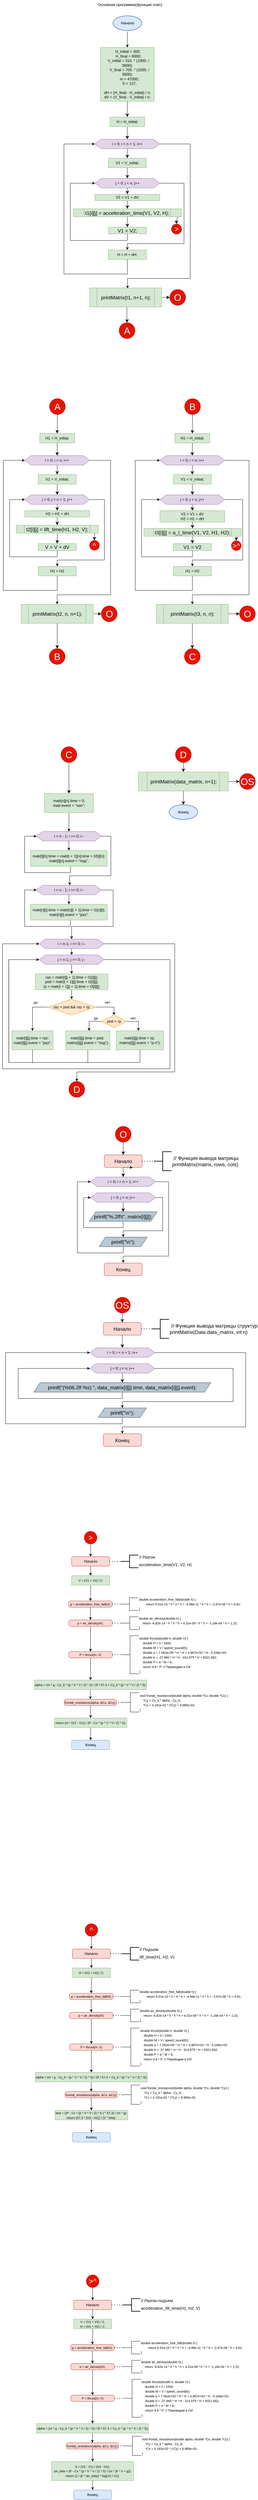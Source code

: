 <mxfile version="22.1.7" type="github">
  <diagram id="C5RBs43oDa-KdzZeNtuy" name="Page-1">
    <mxGraphModel dx="1243" dy="762" grid="1" gridSize="10" guides="1" tooltips="1" connect="1" arrows="1" fold="1" page="1" pageScale="1" pageWidth="827" pageHeight="1169" math="0" shadow="0">
      <root>
        <mxCell id="WIyWlLk6GJQsqaUBKTNV-0" />
        <mxCell id="WIyWlLk6GJQsqaUBKTNV-1" parent="WIyWlLk6GJQsqaUBKTNV-0" />
        <mxCell id="Hqmv893eS7sad_yPtx1s-3" style="edgeStyle=orthogonalEdgeStyle;rounded=0;orthogonalLoop=1;jettySize=auto;html=1;exitX=0.5;exitY=1;exitDx=0;exitDy=0;entryX=0.5;entryY=0;entryDx=0;entryDy=0;" parent="WIyWlLk6GJQsqaUBKTNV-1" target="Hqmv893eS7sad_yPtx1s-0" edge="1">
          <mxGeometry relative="1" as="geometry">
            <mxPoint x="414.94" y="120" as="sourcePoint" />
          </mxGeometry>
        </mxCell>
        <mxCell id="-MrWlAkrLKYYtXTXgUd7-9" style="edgeStyle=none;curved=1;rounded=0;orthogonalLoop=1;jettySize=auto;html=1;exitX=0.5;exitY=1;exitDx=0;exitDy=0;fontSize=12;startSize=8;endSize=8;" parent="WIyWlLk6GJQsqaUBKTNV-1" source="Hqmv893eS7sad_yPtx1s-0" target="Hqmv893eS7sad_yPtx1s-4" edge="1">
          <mxGeometry relative="1" as="geometry" />
        </mxCell>
        <mxCell id="Hqmv893eS7sad_yPtx1s-0" value="&lt;div&gt;&amp;nbsp;H_initial = 300;&lt;/div&gt;&lt;div&gt;&amp;nbsp; H_final = 6000;&lt;/div&gt;&lt;div&gt;&amp;nbsp; V_initial = 310. * (1000. / 3600);&lt;/div&gt;&lt;div&gt;&amp;nbsp; &amp;nbsp; V_final = 700. * (1000. / 3600);&lt;/div&gt;&lt;div&gt;&amp;nbsp; &amp;nbsp; m = 47000;&lt;/div&gt;&lt;div&gt;&amp;nbsp; &amp;nbsp; S = 127;&lt;/div&gt;&lt;div&gt;&lt;br&gt;&lt;/div&gt;&lt;div&gt;&lt;span style=&quot;background-color: initial;&quot;&gt;dH = (H_final - H_initial) / n;&lt;/span&gt;&lt;/div&gt;&lt;div&gt;&lt;span style=&quot;background-color: initial;&quot;&gt;dV = (V_final - V_initial) / n;&lt;/span&gt;&lt;/div&gt;" style="whiteSpace=wrap;html=1;aspect=fixed;fillColor=#d5e8d4;strokeColor=#82b366;" parent="WIyWlLk6GJQsqaUBKTNV-1" vertex="1">
          <mxGeometry x="329.94" y="170" width="170" height="170" as="geometry" />
        </mxCell>
        <mxCell id="-MrWlAkrLKYYtXTXgUd7-10" style="edgeStyle=none;curved=1;rounded=0;orthogonalLoop=1;jettySize=auto;html=1;exitX=0.5;exitY=1;exitDx=0;exitDy=0;entryX=0.5;entryY=0;entryDx=0;entryDy=0;fontSize=12;startSize=8;endSize=8;" parent="WIyWlLk6GJQsqaUBKTNV-1" source="Hqmv893eS7sad_yPtx1s-4" target="Hqmv893eS7sad_yPtx1s-5" edge="1">
          <mxGeometry relative="1" as="geometry" />
        </mxCell>
        <mxCell id="Hqmv893eS7sad_yPtx1s-4" value="H = H_initial;" style="rounded=0;whiteSpace=wrap;html=1;fillColor=#d5e8d4;strokeColor=#82b366;" parent="WIyWlLk6GJQsqaUBKTNV-1" vertex="1">
          <mxGeometry x="359.94" y="390" width="110" height="30" as="geometry" />
        </mxCell>
        <mxCell id="-MrWlAkrLKYYtXTXgUd7-11" style="edgeStyle=none;curved=1;rounded=0;orthogonalLoop=1;jettySize=auto;html=1;exitX=0.5;exitY=1;exitDx=0;exitDy=0;entryX=0.5;entryY=0;entryDx=0;entryDy=0;fontSize=12;startSize=8;endSize=8;" parent="WIyWlLk6GJQsqaUBKTNV-1" source="Hqmv893eS7sad_yPtx1s-5" target="Hqmv893eS7sad_yPtx1s-7" edge="1">
          <mxGeometry relative="1" as="geometry" />
        </mxCell>
        <mxCell id="Hqmv893eS7sad_yPtx1s-5" value="i = 0; i &amp;lt; n + 1; i++" style="shape=hexagon;perimeter=hexagonPerimeter2;whiteSpace=wrap;html=1;fixedSize=1;fillColor=#e1d5e7;strokeColor=#9673a6;" parent="WIyWlLk6GJQsqaUBKTNV-1" vertex="1">
          <mxGeometry x="312.44" y="460" width="205" height="30" as="geometry" />
        </mxCell>
        <mxCell id="-MrWlAkrLKYYtXTXgUd7-12" style="edgeStyle=none;curved=1;rounded=0;orthogonalLoop=1;jettySize=auto;html=1;exitX=0.5;exitY=1;exitDx=0;exitDy=0;entryX=0.5;entryY=0;entryDx=0;entryDy=0;fontSize=12;startSize=8;endSize=8;" parent="WIyWlLk6GJQsqaUBKTNV-1" source="Hqmv893eS7sad_yPtx1s-7" target="Hqmv893eS7sad_yPtx1s-10" edge="1">
          <mxGeometry relative="1" as="geometry" />
        </mxCell>
        <mxCell id="Hqmv893eS7sad_yPtx1s-7" value="V1 = V_initial;" style="rounded=0;whiteSpace=wrap;html=1;fillColor=#d5e8d4;strokeColor=#82b366;" parent="WIyWlLk6GJQsqaUBKTNV-1" vertex="1">
          <mxGeometry x="354.94" y="520" width="120" height="30" as="geometry" />
        </mxCell>
        <mxCell id="-MrWlAkrLKYYtXTXgUd7-13" style="edgeStyle=none;curved=1;rounded=0;orthogonalLoop=1;jettySize=auto;html=1;exitX=0.5;exitY=1;exitDx=0;exitDy=0;entryX=0.5;entryY=0;entryDx=0;entryDy=0;fontSize=12;startSize=8;endSize=8;" parent="WIyWlLk6GJQsqaUBKTNV-1" source="Hqmv893eS7sad_yPtx1s-10" target="Hqmv893eS7sad_yPtx1s-11" edge="1">
          <mxGeometry relative="1" as="geometry" />
        </mxCell>
        <mxCell id="Hqmv893eS7sad_yPtx1s-10" value="j = 0; j &amp;lt; n; j++" style="shape=hexagon;perimeter=hexagonPerimeter2;whiteSpace=wrap;html=1;fixedSize=1;fillColor=#e1d5e7;strokeColor=#9673a6;" parent="WIyWlLk6GJQsqaUBKTNV-1" vertex="1">
          <mxGeometry x="312.58" y="584" width="205" height="30" as="geometry" />
        </mxCell>
        <mxCell id="-MrWlAkrLKYYtXTXgUd7-14" style="edgeStyle=none;curved=1;rounded=0;orthogonalLoop=1;jettySize=auto;html=1;exitX=0.5;exitY=1;exitDx=0;exitDy=0;entryX=0.5;entryY=0;entryDx=0;entryDy=0;fontSize=12;startSize=8;endSize=8;" parent="WIyWlLk6GJQsqaUBKTNV-1" source="Hqmv893eS7sad_yPtx1s-11" target="-MrWlAkrLKYYtXTXgUd7-1" edge="1">
          <mxGeometry relative="1" as="geometry" />
        </mxCell>
        <mxCell id="Hqmv893eS7sad_yPtx1s-11" value="&lt;div&gt;V2 = V1 + dV;&lt;/div&gt;" style="rounded=0;whiteSpace=wrap;html=1;fillColor=#d5e8d4;strokeColor=#82b366;" parent="WIyWlLk6GJQsqaUBKTNV-1" vertex="1">
          <mxGeometry x="312.58" y="634" width="205" height="20" as="geometry" />
        </mxCell>
        <mxCell id="Hqmv893eS7sad_yPtx1s-26" value="H = H + dH;" style="rounded=0;whiteSpace=wrap;html=1;fillColor=#d5e8d4;strokeColor=#82b366;" parent="WIyWlLk6GJQsqaUBKTNV-1" vertex="1">
          <mxGeometry x="355.08" y="810" width="120" height="30" as="geometry" />
        </mxCell>
        <mxCell id="-MrWlAkrLKYYtXTXgUd7-29" value="" style="edgeStyle=none;curved=1;rounded=0;orthogonalLoop=1;jettySize=auto;html=1;fontSize=12;startSize=8;endSize=8;exitX=0.517;exitY=0.983;exitDx=0;exitDy=0;exitPerimeter=0;" parent="WIyWlLk6GJQsqaUBKTNV-1" source="-MrWlAkrLKYYtXTXgUd7-302" target="Hqmv893eS7sad_yPtx1s-74" edge="1">
          <mxGeometry relative="1" as="geometry">
            <mxPoint x="415.359" y="990" as="sourcePoint" />
          </mxGeometry>
        </mxCell>
        <mxCell id="Hqmv893eS7sad_yPtx1s-65" style="edgeStyle=orthogonalEdgeStyle;rounded=0;orthogonalLoop=1;jettySize=auto;html=1;exitX=0.5;exitY=1;exitDx=0;exitDy=0;entryX=0;entryY=0.5;entryDx=0;entryDy=0;" parent="WIyWlLk6GJQsqaUBKTNV-1" edge="1">
          <mxGeometry relative="1" as="geometry">
            <Array as="points">
              <mxPoint x="589.88" y="1059" />
              <mxPoint x="449.88" y="1059" />
              <mxPoint x="449.88" y="734" />
            </Array>
            <mxPoint x="487.38" y="734" as="targetPoint" />
          </mxGeometry>
        </mxCell>
        <mxCell id="Hqmv893eS7sad_yPtx1s-74" value="&lt;font style=&quot;font-size: 30px;&quot;&gt;A&lt;/font&gt;" style="ellipse;whiteSpace=wrap;html=1;aspect=fixed;fillColor=#e51400;strokeColor=#B20000;fontColor=#ffffff;" parent="WIyWlLk6GJQsqaUBKTNV-1" vertex="1">
          <mxGeometry x="389" y="1040" width="50" height="50" as="geometry" />
        </mxCell>
        <mxCell id="Q4i2AqbILUPvcxVGY10N-0" value="Основная программа(функция main)" style="text;html=1;align=center;verticalAlign=middle;resizable=0;points=[];autosize=1;strokeColor=none;fillColor=none;" parent="WIyWlLk6GJQsqaUBKTNV-1" vertex="1">
          <mxGeometry x="307.59" y="20" width="230" height="30" as="geometry" />
        </mxCell>
        <mxCell id="-MrWlAkrLKYYtXTXgUd7-0" value="Начало" style="strokeWidth=2;html=1;shape=mxgraph.flowchart.start_1;whiteSpace=wrap;fillColor=#dae8fc;strokeColor=#6c8ebf;" parent="WIyWlLk6GJQsqaUBKTNV-1" vertex="1">
          <mxGeometry x="369.61" y="70" width="90.94" height="46.5" as="geometry" />
        </mxCell>
        <mxCell id="-MrWlAkrLKYYtXTXgUd7-15" style="edgeStyle=none;curved=1;rounded=0;orthogonalLoop=1;jettySize=auto;html=1;exitX=0.5;exitY=1;exitDx=0;exitDy=0;entryX=0.5;entryY=0;entryDx=0;entryDy=0;fontSize=12;startSize=8;endSize=8;" parent="WIyWlLk6GJQsqaUBKTNV-1" source="-MrWlAkrLKYYtXTXgUd7-1" target="-MrWlAkrLKYYtXTXgUd7-3" edge="1">
          <mxGeometry relative="1" as="geometry" />
        </mxCell>
        <mxCell id="-MrWlAkrLKYYtXTXgUd7-253" style="edgeStyle=none;curved=1;rounded=0;orthogonalLoop=1;jettySize=auto;html=1;exitX=1;exitY=0.5;exitDx=0;exitDy=0;entryX=0.5;entryY=0;entryDx=0;entryDy=0;fontSize=12;startSize=8;endSize=8;" parent="WIyWlLk6GJQsqaUBKTNV-1" source="-MrWlAkrLKYYtXTXgUd7-1" target="-MrWlAkrLKYYtXTXgUd7-30" edge="1">
          <mxGeometry relative="1" as="geometry">
            <Array as="points">
              <mxPoint x="570" y="710" />
            </Array>
          </mxGeometry>
        </mxCell>
        <mxCell id="-MrWlAkrLKYYtXTXgUd7-1" value="t1[i][j] = acceleration_time(V1, V2, H);" style="shape=process;whiteSpace=wrap;html=1;backgroundOutline=1;fontSize=16;fillColor=#d5e8d4;strokeColor=#82b366;" parent="WIyWlLk6GJQsqaUBKTNV-1" vertex="1">
          <mxGeometry x="244.47" y="680" width="341.22" height="25" as="geometry" />
        </mxCell>
        <mxCell id="-MrWlAkrLKYYtXTXgUd7-3" value="V1 = V2;" style="rounded=0;whiteSpace=wrap;html=1;fontSize=16;fillColor=#d5e8d4;strokeColor=#82b366;" parent="WIyWlLk6GJQsqaUBKTNV-1" vertex="1">
          <mxGeometry x="355.08" y="738" width="120" height="21" as="geometry" />
        </mxCell>
        <mxCell id="-MrWlAkrLKYYtXTXgUd7-6" style="edgeStyle=none;curved=1;rounded=0;orthogonalLoop=1;jettySize=auto;html=1;exitX=0.5;exitY=1;exitDx=0;exitDy=0;fontSize=12;startSize=8;endSize=8;" parent="WIyWlLk6GJQsqaUBKTNV-1" source="Hqmv893eS7sad_yPtx1s-26" target="Hqmv893eS7sad_yPtx1s-26" edge="1">
          <mxGeometry relative="1" as="geometry" />
        </mxCell>
        <mxCell id="-MrWlAkrLKYYtXTXgUd7-21" style="edgeStyle=orthogonalEdgeStyle;rounded=0;orthogonalLoop=1;jettySize=auto;html=1;entryX=0;entryY=0.5;entryDx=0;entryDy=0;" parent="WIyWlLk6GJQsqaUBKTNV-1" source="-MrWlAkrLKYYtXTXgUd7-3" target="Hqmv893eS7sad_yPtx1s-10" edge="1">
          <mxGeometry relative="1" as="geometry">
            <Array as="points">
              <mxPoint x="415.33" y="780" />
              <mxPoint x="234.33" y="780" />
              <mxPoint x="234.33" y="599" />
            </Array>
            <mxPoint x="415.33" y="764" as="sourcePoint" />
            <mxPoint x="235.32" y="599" as="targetPoint" />
          </mxGeometry>
        </mxCell>
        <mxCell id="-MrWlAkrLKYYtXTXgUd7-25" style="edgeStyle=orthogonalEdgeStyle;rounded=0;orthogonalLoop=1;jettySize=auto;html=1;exitX=1;exitY=0.5;exitDx=0;exitDy=0;entryX=0.5;entryY=0;entryDx=0;entryDy=0;" parent="WIyWlLk6GJQsqaUBKTNV-1" source="Hqmv893eS7sad_yPtx1s-10" target="Hqmv893eS7sad_yPtx1s-26" edge="1">
          <mxGeometry relative="1" as="geometry">
            <mxPoint x="594.51" y="590" as="sourcePoint" />
            <mxPoint x="502.01" y="745" as="targetPoint" />
            <Array as="points">
              <mxPoint x="594.33" y="599" />
              <mxPoint x="594.33" y="790" />
              <mxPoint x="415.33" y="790" />
            </Array>
          </mxGeometry>
        </mxCell>
        <mxCell id="-MrWlAkrLKYYtXTXgUd7-26" style="edgeStyle=orthogonalEdgeStyle;rounded=0;orthogonalLoop=1;jettySize=auto;html=1;exitX=0.5;exitY=1;exitDx=0;exitDy=0;entryX=0;entryY=0.5;entryDx=0;entryDy=0;" parent="WIyWlLk6GJQsqaUBKTNV-1" source="Hqmv893eS7sad_yPtx1s-26" target="Hqmv893eS7sad_yPtx1s-5" edge="1">
          <mxGeometry relative="1" as="geometry">
            <Array as="points">
              <mxPoint x="415.33" y="886" />
              <mxPoint x="214.33" y="886" />
              <mxPoint x="214.33" y="475" />
            </Array>
            <mxPoint x="414.25" y="865" as="sourcePoint" />
            <mxPoint x="311.33" y="490" as="targetPoint" />
          </mxGeometry>
        </mxCell>
        <mxCell id="-MrWlAkrLKYYtXTXgUd7-28" style="edgeStyle=orthogonalEdgeStyle;rounded=0;orthogonalLoop=1;jettySize=auto;html=1;exitX=1;exitY=0.5;exitDx=0;exitDy=0;entryX=0.526;entryY=0.032;entryDx=0;entryDy=0;entryPerimeter=0;" parent="WIyWlLk6GJQsqaUBKTNV-1" source="Hqmv893eS7sad_yPtx1s-5" target="-MrWlAkrLKYYtXTXgUd7-302" edge="1">
          <mxGeometry relative="1" as="geometry">
            <mxPoint x="551.47" y="634" as="sourcePoint" />
            <mxPoint x="415.61" y="930" as="targetPoint" />
            <Array as="points">
              <mxPoint x="614" y="475" />
              <mxPoint x="614" y="900" />
              <mxPoint x="416" y="900" />
            </Array>
          </mxGeometry>
        </mxCell>
        <mxCell id="-MrWlAkrLKYYtXTXgUd7-30" value="&lt;font style=&quot;font-size: 23px;&quot;&gt;&amp;gt;&lt;/font&gt;" style="ellipse;whiteSpace=wrap;html=1;aspect=fixed;fillColor=#e51400;strokeColor=#B20000;fontColor=#ffffff;" parent="WIyWlLk6GJQsqaUBKTNV-1" vertex="1">
          <mxGeometry x="554.69" y="728" width="32" height="32" as="geometry" />
        </mxCell>
        <mxCell id="-MrWlAkrLKYYtXTXgUd7-256" style="edgeStyle=none;curved=1;rounded=0;orthogonalLoop=1;jettySize=auto;html=1;exitX=0.5;exitY=1;exitDx=0;exitDy=0;fontSize=12;startSize=8;endSize=8;" parent="WIyWlLk6GJQsqaUBKTNV-1" source="-MrWlAkrLKYYtXTXgUd7-80" target="-MrWlAkrLKYYtXTXgUd7-82" edge="1">
          <mxGeometry relative="1" as="geometry" />
        </mxCell>
        <mxCell id="-MrWlAkrLKYYtXTXgUd7-80" value="&lt;span style=&quot;font-size: 30px;&quot;&gt;C&lt;br&gt;&lt;/span&gt;" style="ellipse;whiteSpace=wrap;html=1;aspect=fixed;fillColor=#e51400;fontColor=#ffffff;strokeColor=#B20000;" parent="WIyWlLk6GJQsqaUBKTNV-1" vertex="1">
          <mxGeometry x="205.05" y="2380" width="50" height="50" as="geometry" />
        </mxCell>
        <mxCell id="-MrWlAkrLKYYtXTXgUd7-81" value="" style="edgeStyle=orthogonalEdgeStyle;rounded=0;orthogonalLoop=1;jettySize=auto;html=1;entryX=0.5;entryY=0;entryDx=0;entryDy=0;" parent="WIyWlLk6GJQsqaUBKTNV-1" source="-MrWlAkrLKYYtXTXgUd7-82" target="-MrWlAkrLKYYtXTXgUd7-85" edge="1">
          <mxGeometry relative="1" as="geometry" />
        </mxCell>
        <mxCell id="-MrWlAkrLKYYtXTXgUd7-82" value="&lt;div&gt;matr[n][n].time = 0;&lt;/div&gt;&lt;div&gt;&lt;span style=&quot;background-color: initial;&quot;&gt;matr.event = &quot;нач&quot;;&lt;/span&gt;&lt;/div&gt;" style="rounded=0;whiteSpace=wrap;html=1;fillColor=#d5e8d4;strokeColor=#82b366;" parent="WIyWlLk6GJQsqaUBKTNV-1" vertex="1">
          <mxGeometry x="152.8" y="2528" width="154.79" height="60" as="geometry" />
        </mxCell>
        <mxCell id="-MrWlAkrLKYYtXTXgUd7-83" style="edgeStyle=orthogonalEdgeStyle;rounded=0;orthogonalLoop=1;jettySize=auto;html=1;exitX=1;exitY=0.5;exitDx=0;exitDy=0;" parent="WIyWlLk6GJQsqaUBKTNV-1" edge="1">
          <mxGeometry relative="1" as="geometry">
            <mxPoint x="325.05" y="2663" as="sourcePoint" />
            <mxPoint x="232.55" y="2818" as="targetPoint" />
            <Array as="points">
              <mxPoint x="362.91" y="2663" />
              <mxPoint x="362.91" y="2788" />
              <mxPoint x="232.91" y="2788" />
            </Array>
          </mxGeometry>
        </mxCell>
        <mxCell id="-MrWlAkrLKYYtXTXgUd7-84" value="" style="edgeStyle=orthogonalEdgeStyle;rounded=0;orthogonalLoop=1;jettySize=auto;html=1;" parent="WIyWlLk6GJQsqaUBKTNV-1" source="-MrWlAkrLKYYtXTXgUd7-85" target="-MrWlAkrLKYYtXTXgUd7-87" edge="1">
          <mxGeometry relative="1" as="geometry" />
        </mxCell>
        <mxCell id="-MrWlAkrLKYYtXTXgUd7-85" value="i = n - 1; i &amp;gt;= 0; i--" style="shape=hexagon;perimeter=hexagonPerimeter2;whiteSpace=wrap;html=1;fixedSize=1;fillColor=#e1d5e7;strokeColor=#9673a6;" parent="WIyWlLk6GJQsqaUBKTNV-1" vertex="1">
          <mxGeometry x="127.55" y="2648" width="205" height="30" as="geometry" />
        </mxCell>
        <mxCell id="-MrWlAkrLKYYtXTXgUd7-86" style="edgeStyle=orthogonalEdgeStyle;rounded=0;orthogonalLoop=1;jettySize=auto;html=1;exitX=0.5;exitY=1;exitDx=0;exitDy=0;entryX=0;entryY=0.5;entryDx=0;entryDy=0;" parent="WIyWlLk6GJQsqaUBKTNV-1" source="-MrWlAkrLKYYtXTXgUd7-87" target="-MrWlAkrLKYYtXTXgUd7-85" edge="1">
          <mxGeometry relative="1" as="geometry">
            <Array as="points">
              <mxPoint x="234.91" y="2758" />
              <mxPoint x="234.91" y="2778" />
              <mxPoint x="89.91" y="2778" />
              <mxPoint x="89.91" y="2663" />
            </Array>
          </mxGeometry>
        </mxCell>
        <mxCell id="-MrWlAkrLKYYtXTXgUd7-87" value="&lt;div&gt;matr[i][n].time = matr[i + 1][n].time + t2[i][n];&lt;/div&gt;&lt;div&gt;&lt;span style=&quot;background-color: initial;&quot;&gt;matr[i][n].event = &quot;под&quot;;&lt;/span&gt;&lt;/div&gt;" style="rounded=0;whiteSpace=wrap;html=1;fillColor=#d5e8d4;strokeColor=#82b366;" parent="WIyWlLk6GJQsqaUBKTNV-1" vertex="1">
          <mxGeometry x="108.87" y="2708" width="242.36" height="50" as="geometry" />
        </mxCell>
        <mxCell id="-MrWlAkrLKYYtXTXgUd7-88" value="" style="edgeStyle=orthogonalEdgeStyle;rounded=0;orthogonalLoop=1;jettySize=auto;html=1;" parent="WIyWlLk6GJQsqaUBKTNV-1" source="-MrWlAkrLKYYtXTXgUd7-90" target="-MrWlAkrLKYYtXTXgUd7-92" edge="1">
          <mxGeometry relative="1" as="geometry" />
        </mxCell>
        <mxCell id="-MrWlAkrLKYYtXTXgUd7-89" style="edgeStyle=orthogonalEdgeStyle;rounded=0;orthogonalLoop=1;jettySize=auto;html=1;exitX=1;exitY=0.5;exitDx=0;exitDy=0;entryX=0.5;entryY=0;entryDx=0;entryDy=0;" parent="WIyWlLk6GJQsqaUBKTNV-1" source="-MrWlAkrLKYYtXTXgUd7-90" target="-MrWlAkrLKYYtXTXgUd7-95" edge="1">
          <mxGeometry relative="1" as="geometry">
            <Array as="points">
              <mxPoint x="369.91" y="2833" />
              <mxPoint x="369.91" y="2948" />
              <mxPoint x="238.91" y="2948" />
            </Array>
          </mxGeometry>
        </mxCell>
        <mxCell id="-MrWlAkrLKYYtXTXgUd7-90" value="i = n - 1; i &amp;gt;= 0; i--" style="shape=hexagon;perimeter=hexagonPerimeter2;whiteSpace=wrap;html=1;fixedSize=1;fillColor=#e1d5e7;strokeColor=#9673a6;" parent="WIyWlLk6GJQsqaUBKTNV-1" vertex="1">
          <mxGeometry x="127.69" y="2818" width="205" height="30" as="geometry" />
        </mxCell>
        <mxCell id="-MrWlAkrLKYYtXTXgUd7-91" style="edgeStyle=orthogonalEdgeStyle;rounded=0;orthogonalLoop=1;jettySize=auto;html=1;exitX=0.5;exitY=1;exitDx=0;exitDy=0;entryX=0;entryY=0.5;entryDx=0;entryDy=0;" parent="WIyWlLk6GJQsqaUBKTNV-1" source="-MrWlAkrLKYYtXTXgUd7-92" target="-MrWlAkrLKYYtXTXgUd7-90" edge="1">
          <mxGeometry relative="1" as="geometry">
            <Array as="points">
              <mxPoint x="235.05" y="2928" />
              <mxPoint x="235.05" y="2948" />
              <mxPoint x="90.05" y="2948" />
              <mxPoint x="90.05" y="2833" />
            </Array>
          </mxGeometry>
        </mxCell>
        <mxCell id="-MrWlAkrLKYYtXTXgUd7-92" value="&lt;div&gt;matr[n][i].time = matr[n][i + 1].time + t1[n][i];&lt;/div&gt;&lt;div&gt;&lt;span style=&quot;background-color: initial;&quot;&gt;matr[n][i].event = &quot;раз&quot;;&lt;/span&gt;&lt;/div&gt;" style="rounded=0;whiteSpace=wrap;html=1;fillColor=#d5e8d4;strokeColor=#82b366;" parent="WIyWlLk6GJQsqaUBKTNV-1" vertex="1">
          <mxGeometry x="109.01" y="2878" width="242.36" height="50" as="geometry" />
        </mxCell>
        <mxCell id="-MrWlAkrLKYYtXTXgUd7-93" value="" style="edgeStyle=orthogonalEdgeStyle;rounded=0;orthogonalLoop=1;jettySize=auto;html=1;" parent="WIyWlLk6GJQsqaUBKTNV-1" source="-MrWlAkrLKYYtXTXgUd7-95" target="-MrWlAkrLKYYtXTXgUd7-98" edge="1">
          <mxGeometry relative="1" as="geometry" />
        </mxCell>
        <mxCell id="-MrWlAkrLKYYtXTXgUd7-94" style="edgeStyle=orthogonalEdgeStyle;rounded=0;orthogonalLoop=1;jettySize=auto;html=1;exitX=1;exitY=0.5;exitDx=0;exitDy=0;" parent="WIyWlLk6GJQsqaUBKTNV-1" source="-MrWlAkrLKYYtXTXgUd7-95" edge="1">
          <mxGeometry relative="1" as="geometry">
            <mxPoint x="255.09" y="3438" as="targetPoint" />
            <mxPoint x="336.51" y="2993" as="sourcePoint" />
            <Array as="points">
              <mxPoint x="565" y="3003" />
              <mxPoint x="565" y="3408" />
              <mxPoint x="255" y="3408" />
            </Array>
          </mxGeometry>
        </mxCell>
        <mxCell id="-MrWlAkrLKYYtXTXgUd7-95" value="i = n-1; i &amp;gt;= 0; i--" style="shape=hexagon;perimeter=hexagonPerimeter2;whiteSpace=wrap;html=1;fixedSize=1;fillColor=#e1d5e7;strokeColor=#9673a6;" parent="WIyWlLk6GJQsqaUBKTNV-1" vertex="1">
          <mxGeometry x="136.19" y="2988" width="205" height="30" as="geometry" />
        </mxCell>
        <mxCell id="-MrWlAkrLKYYtXTXgUd7-96" value="" style="edgeStyle=orthogonalEdgeStyle;rounded=0;orthogonalLoop=1;jettySize=auto;html=1;" parent="WIyWlLk6GJQsqaUBKTNV-1" source="-MrWlAkrLKYYtXTXgUd7-98" target="-MrWlAkrLKYYtXTXgUd7-100" edge="1">
          <mxGeometry relative="1" as="geometry" />
        </mxCell>
        <mxCell id="-MrWlAkrLKYYtXTXgUd7-97" style="edgeStyle=orthogonalEdgeStyle;rounded=0;orthogonalLoop=1;jettySize=auto;html=1;exitX=1;exitY=0.5;exitDx=0;exitDy=0;entryX=0;entryY=0.5;entryDx=0;entryDy=0;" parent="WIyWlLk6GJQsqaUBKTNV-1" source="-MrWlAkrLKYYtXTXgUd7-98" target="-MrWlAkrLKYYtXTXgUd7-95" edge="1">
          <mxGeometry relative="1" as="geometry">
            <Array as="points">
              <mxPoint x="549.91" y="3053" />
              <mxPoint x="549.91" y="3398" />
              <mxPoint x="19.91" y="3398" />
              <mxPoint x="19.91" y="3003" />
            </Array>
          </mxGeometry>
        </mxCell>
        <mxCell id="-MrWlAkrLKYYtXTXgUd7-98" value="j = n-1; j &amp;gt;= 0; j--" style="shape=hexagon;perimeter=hexagonPerimeter2;whiteSpace=wrap;html=1;fixedSize=1;fillColor=#e1d5e7;strokeColor=#9673a6;" parent="WIyWlLk6GJQsqaUBKTNV-1" vertex="1">
          <mxGeometry x="136.19" y="3038" width="205" height="30" as="geometry" />
        </mxCell>
        <mxCell id="-MrWlAkrLKYYtXTXgUd7-99" value="" style="edgeStyle=orthogonalEdgeStyle;rounded=0;orthogonalLoop=1;jettySize=auto;html=1;" parent="WIyWlLk6GJQsqaUBKTNV-1" source="-MrWlAkrLKYYtXTXgUd7-100" target="-MrWlAkrLKYYtXTXgUd7-105" edge="1">
          <mxGeometry relative="1" as="geometry" />
        </mxCell>
        <mxCell id="-MrWlAkrLKYYtXTXgUd7-100" value="&lt;div&gt;raz = matr[i][j + 1].time + t1[i][j];&lt;/div&gt;&lt;div&gt;&lt;span style=&quot;background-color: initial;&quot;&gt;pod = matr[i + 1][j].time + t2[i][j];&lt;/span&gt;&lt;/div&gt;&lt;div&gt;&lt;span style=&quot;background-color: initial;&quot;&gt;rp = matr[i + 1][j + 1].time + t3[i][j];&lt;/span&gt;&lt;/div&gt;" style="rounded=0;whiteSpace=wrap;html=1;fillColor=#d5e8d4;strokeColor=#82b366;" parent="WIyWlLk6GJQsqaUBKTNV-1" vertex="1">
          <mxGeometry x="123.69" y="3098" width="230" height="50" as="geometry" />
        </mxCell>
        <mxCell id="-MrWlAkrLKYYtXTXgUd7-101" style="edgeStyle=orthogonalEdgeStyle;rounded=0;orthogonalLoop=1;jettySize=auto;html=1;exitX=1;exitY=0.5;exitDx=0;exitDy=0;entryX=0.5;entryY=0;entryDx=0;entryDy=0;" parent="WIyWlLk6GJQsqaUBKTNV-1" source="-MrWlAkrLKYYtXTXgUd7-105" target="-MrWlAkrLKYYtXTXgUd7-112" edge="1">
          <mxGeometry relative="1" as="geometry" />
        </mxCell>
        <mxCell id="-MrWlAkrLKYYtXTXgUd7-102" value="нет" style="edgeLabel;html=1;align=center;verticalAlign=middle;resizable=0;points=[];" parent="-MrWlAkrLKYYtXTXgUd7-101" vertex="1" connectable="0">
          <mxGeometry x="-0.184" y="2" relative="1" as="geometry">
            <mxPoint x="3" y="-13" as="offset" />
          </mxGeometry>
        </mxCell>
        <mxCell id="-MrWlAkrLKYYtXTXgUd7-103" style="edgeStyle=orthogonalEdgeStyle;rounded=0;orthogonalLoop=1;jettySize=auto;html=1;exitX=0;exitY=0.5;exitDx=0;exitDy=0;entryX=0.5;entryY=0;entryDx=0;entryDy=0;" parent="WIyWlLk6GJQsqaUBKTNV-1" source="-MrWlAkrLKYYtXTXgUd7-105" target="-MrWlAkrLKYYtXTXgUd7-107" edge="1">
          <mxGeometry relative="1" as="geometry" />
        </mxCell>
        <mxCell id="-MrWlAkrLKYYtXTXgUd7-104" value="да" style="edgeLabel;html=1;align=center;verticalAlign=middle;resizable=0;points=[];" parent="-MrWlAkrLKYYtXTXgUd7-103" vertex="1" connectable="0">
          <mxGeometry x="-0.26" y="-2" relative="1" as="geometry">
            <mxPoint x="6" y="-13" as="offset" />
          </mxGeometry>
        </mxCell>
        <mxCell id="-MrWlAkrLKYYtXTXgUd7-105" value="raz &amp;lt; pod &amp;amp;&amp;amp; raz &amp;lt; rp" style="rhombus;whiteSpace=wrap;html=1;fillColor=#ffe6cc;strokeColor=#d79b00;" parent="WIyWlLk6GJQsqaUBKTNV-1" vertex="1">
          <mxGeometry x="163.08" y="3178" width="151.22" height="50" as="geometry" />
        </mxCell>
        <mxCell id="-MrWlAkrLKYYtXTXgUd7-106" style="edgeStyle=orthogonalEdgeStyle;rounded=0;orthogonalLoop=1;jettySize=auto;html=1;exitX=0.5;exitY=1;exitDx=0;exitDy=0;entryX=0;entryY=0.5;entryDx=0;entryDy=0;" parent="WIyWlLk6GJQsqaUBKTNV-1" source="-MrWlAkrLKYYtXTXgUd7-107" target="-MrWlAkrLKYYtXTXgUd7-98" edge="1">
          <mxGeometry relative="1" as="geometry">
            <mxPoint x="229.91" y="3418" as="targetPoint" />
            <Array as="points">
              <mxPoint x="114.91" y="3378" />
              <mxPoint x="39.91" y="3378" />
              <mxPoint x="39.91" y="3053" />
            </Array>
          </mxGeometry>
        </mxCell>
        <mxCell id="-MrWlAkrLKYYtXTXgUd7-107" value="&lt;div&gt;matr[i][j].time = raz;&lt;/div&gt;&lt;div&gt;&lt;span style=&quot;background-color: initial;&quot;&gt;matr[i][j].event = &quot;раз&quot;;&lt;/span&gt;&lt;/div&gt;" style="rounded=0;whiteSpace=wrap;html=1;fillColor=#d5e8d4;strokeColor=#82b366;" parent="WIyWlLk6GJQsqaUBKTNV-1" vertex="1">
          <mxGeometry x="49.91" y="3278" width="129.86" height="60" as="geometry" />
        </mxCell>
        <mxCell id="-MrWlAkrLKYYtXTXgUd7-108" value="" style="edgeStyle=orthogonalEdgeStyle;rounded=0;orthogonalLoop=1;jettySize=auto;html=1;" parent="WIyWlLk6GJQsqaUBKTNV-1" source="-MrWlAkrLKYYtXTXgUd7-112" target="-MrWlAkrLKYYtXTXgUd7-114" edge="1">
          <mxGeometry relative="1" as="geometry">
            <Array as="points">
              <mxPoint x="293.91" y="3248" />
            </Array>
          </mxGeometry>
        </mxCell>
        <mxCell id="-MrWlAkrLKYYtXTXgUd7-109" value="да" style="edgeLabel;html=1;align=center;verticalAlign=middle;resizable=0;points=[];" parent="-MrWlAkrLKYYtXTXgUd7-108" vertex="1" connectable="0">
          <mxGeometry x="-0.361" relative="1" as="geometry">
            <mxPoint x="4" y="-10" as="offset" />
          </mxGeometry>
        </mxCell>
        <mxCell id="-MrWlAkrLKYYtXTXgUd7-110" value="" style="edgeStyle=orthogonalEdgeStyle;rounded=0;orthogonalLoop=1;jettySize=auto;html=1;" parent="WIyWlLk6GJQsqaUBKTNV-1" source="-MrWlAkrLKYYtXTXgUd7-112" target="-MrWlAkrLKYYtXTXgUd7-116" edge="1">
          <mxGeometry relative="1" as="geometry">
            <Array as="points">
              <mxPoint x="449.91" y="3248" />
            </Array>
          </mxGeometry>
        </mxCell>
        <mxCell id="-MrWlAkrLKYYtXTXgUd7-111" value="нет" style="edgeLabel;html=1;align=center;verticalAlign=middle;resizable=0;points=[];" parent="-MrWlAkrLKYYtXTXgUd7-110" vertex="1" connectable="0">
          <mxGeometry x="-0.407" y="2" relative="1" as="geometry">
            <mxPoint y="-8" as="offset" />
          </mxGeometry>
        </mxCell>
        <mxCell id="-MrWlAkrLKYYtXTXgUd7-112" value="pod &amp;lt; rp" style="rhombus;whiteSpace=wrap;html=1;fillColor=#ffe6cc;strokeColor=#d79b00;" parent="WIyWlLk6GJQsqaUBKTNV-1" vertex="1">
          <mxGeometry x="332.69" y="3228" width="80" height="40" as="geometry" />
        </mxCell>
        <mxCell id="-MrWlAkrLKYYtXTXgUd7-113" style="edgeStyle=orthogonalEdgeStyle;rounded=0;orthogonalLoop=1;jettySize=auto;html=1;entryX=0;entryY=0.5;entryDx=0;entryDy=0;" parent="WIyWlLk6GJQsqaUBKTNV-1" source="-MrWlAkrLKYYtXTXgUd7-114" target="-MrWlAkrLKYYtXTXgUd7-98" edge="1">
          <mxGeometry relative="1" as="geometry">
            <mxPoint x="229.91" y="3418" as="targetPoint" />
            <Array as="points">
              <mxPoint x="289.91" y="3378" />
              <mxPoint x="39.91" y="3378" />
              <mxPoint x="39.91" y="3053" />
            </Array>
          </mxGeometry>
        </mxCell>
        <mxCell id="-MrWlAkrLKYYtXTXgUd7-114" value="&lt;div&gt;matr[i][j].time = pod;&lt;span style=&quot;background-color: initial;&quot;&gt;&amp;nbsp;&lt;/span&gt;&lt;/div&gt;&lt;div&gt;&lt;span style=&quot;background-color: initial;&quot;&gt;matrix[i][j].event = &quot;под&quot;);&lt;/span&gt;&lt;/div&gt;" style="rounded=0;whiteSpace=wrap;html=1;fillColor=#d5e8d4;strokeColor=#82b366;" parent="WIyWlLk6GJQsqaUBKTNV-1" vertex="1">
          <mxGeometry x="219.91" y="3278" width="140" height="60" as="geometry" />
        </mxCell>
        <mxCell id="-MrWlAkrLKYYtXTXgUd7-115" style="edgeStyle=orthogonalEdgeStyle;rounded=0;orthogonalLoop=1;jettySize=auto;html=1;entryX=0;entryY=0.5;entryDx=0;entryDy=0;" parent="WIyWlLk6GJQsqaUBKTNV-1" source="-MrWlAkrLKYYtXTXgUd7-116" target="-MrWlAkrLKYYtXTXgUd7-98" edge="1">
          <mxGeometry relative="1" as="geometry">
            <mxPoint x="229.91" y="3418" as="targetPoint" />
            <Array as="points">
              <mxPoint x="454.91" y="3378" />
              <mxPoint x="39.91" y="3378" />
              <mxPoint x="39.91" y="3053" />
            </Array>
          </mxGeometry>
        </mxCell>
        <mxCell id="-MrWlAkrLKYYtXTXgUd7-116" value="&lt;div style=&quot;border-color: var(--border-color);&quot;&gt;matr[i][j].time = rp;&amp;nbsp;&lt;/div&gt;&lt;div style=&quot;border-color: var(--border-color);&quot;&gt;&lt;span style=&quot;border-color: var(--border-color); background-color: initial;&quot;&gt;matrix[i][j].event = &quot;р-п&quot;);&lt;/span&gt;&lt;/div&gt;" style="rounded=0;whiteSpace=wrap;html=1;fillColor=#d5e8d4;strokeColor=#82b366;" parent="WIyWlLk6GJQsqaUBKTNV-1" vertex="1">
          <mxGeometry x="379.91" y="3278" width="150" height="60" as="geometry" />
        </mxCell>
        <mxCell id="-MrWlAkrLKYYtXTXgUd7-117" value="&lt;font style=&quot;font-size: 30px;&quot;&gt;D&lt;br&gt;&lt;/font&gt;" style="ellipse;whiteSpace=wrap;html=1;aspect=fixed;fillColor=#e51400;fontColor=#ffffff;strokeColor=#B20000;" parent="WIyWlLk6GJQsqaUBKTNV-1" vertex="1">
          <mxGeometry x="229.91" y="3438" width="50" height="50" as="geometry" />
        </mxCell>
        <mxCell id="-MrWlAkrLKYYtXTXgUd7-331" style="edgeStyle=none;curved=1;rounded=0;orthogonalLoop=1;jettySize=auto;html=1;exitX=0.5;exitY=1;exitDx=0;exitDy=0;entryX=0.5;entryY=0;entryDx=0;entryDy=0;fontSize=12;startSize=8;endSize=8;" parent="WIyWlLk6GJQsqaUBKTNV-1" source="-MrWlAkrLKYYtXTXgUd7-119" target="-MrWlAkrLKYYtXTXgUd7-328" edge="1">
          <mxGeometry relative="1" as="geometry" />
        </mxCell>
        <mxCell id="-MrWlAkrLKYYtXTXgUd7-119" value="&lt;font style=&quot;font-size: 30px;&quot;&gt;D&lt;br&gt;&lt;/font&gt;" style="ellipse;whiteSpace=wrap;html=1;aspect=fixed;fillColor=#e51400;fontColor=#ffffff;strokeColor=#B20000;" parent="WIyWlLk6GJQsqaUBKTNV-1" vertex="1">
          <mxGeometry x="567.33" y="2380" width="50" height="50" as="geometry" />
        </mxCell>
        <mxCell id="-MrWlAkrLKYYtXTXgUd7-166" style="edgeStyle=none;curved=1;rounded=0;orthogonalLoop=1;jettySize=auto;html=1;exitX=0.5;exitY=1;exitDx=0;exitDy=0;entryX=0.5;entryY=0;entryDx=0;entryDy=0;fontSize=12;startSize=8;endSize=8;" parent="WIyWlLk6GJQsqaUBKTNV-1" source="-MrWlAkrLKYYtXTXgUd7-124" target="-MrWlAkrLKYYtXTXgUd7-141" edge="1">
          <mxGeometry relative="1" as="geometry" />
        </mxCell>
        <mxCell id="-MrWlAkrLKYYtXTXgUd7-124" value="&lt;font style=&quot;font-size: 30px;&quot;&gt;A&lt;/font&gt;" style="ellipse;whiteSpace=wrap;html=1;aspect=fixed;fillColor=#e51400;fontColor=#ffffff;strokeColor=#B20000;" parent="WIyWlLk6GJQsqaUBKTNV-1" vertex="1">
          <mxGeometry x="168.65" y="1280" width="50" height="50" as="geometry" />
        </mxCell>
        <mxCell id="-MrWlAkrLKYYtXTXgUd7-140" style="edgeStyle=none;curved=1;rounded=0;orthogonalLoop=1;jettySize=auto;html=1;exitX=0.5;exitY=1;exitDx=0;exitDy=0;entryX=0.5;entryY=0;entryDx=0;entryDy=0;fontSize=12;startSize=8;endSize=8;" parent="WIyWlLk6GJQsqaUBKTNV-1" source="-MrWlAkrLKYYtXTXgUd7-141" target="-MrWlAkrLKYYtXTXgUd7-143" edge="1">
          <mxGeometry relative="1" as="geometry" />
        </mxCell>
        <mxCell id="-MrWlAkrLKYYtXTXgUd7-141" value="H1 = H_initial;" style="rounded=0;whiteSpace=wrap;html=1;fillColor=#d5e8d4;strokeColor=#82b366;" parent="WIyWlLk6GJQsqaUBKTNV-1" vertex="1">
          <mxGeometry x="137.98" y="1390" width="110" height="30" as="geometry" />
        </mxCell>
        <mxCell id="-MrWlAkrLKYYtXTXgUd7-142" style="edgeStyle=none;curved=1;rounded=0;orthogonalLoop=1;jettySize=auto;html=1;exitX=0.5;exitY=1;exitDx=0;exitDy=0;entryX=0.5;entryY=0;entryDx=0;entryDy=0;fontSize=12;startSize=8;endSize=8;" parent="WIyWlLk6GJQsqaUBKTNV-1" source="-MrWlAkrLKYYtXTXgUd7-143" target="-MrWlAkrLKYYtXTXgUd7-145" edge="1">
          <mxGeometry relative="1" as="geometry" />
        </mxCell>
        <mxCell id="-MrWlAkrLKYYtXTXgUd7-143" value="i = 0; i &amp;lt; n; i++" style="shape=hexagon;perimeter=hexagonPerimeter2;whiteSpace=wrap;html=1;fixedSize=1;fillColor=#e1d5e7;strokeColor=#9673a6;" parent="WIyWlLk6GJQsqaUBKTNV-1" vertex="1">
          <mxGeometry x="90.48" y="1460" width="205" height="30" as="geometry" />
        </mxCell>
        <mxCell id="-MrWlAkrLKYYtXTXgUd7-144" style="edgeStyle=none;curved=1;rounded=0;orthogonalLoop=1;jettySize=auto;html=1;exitX=0.5;exitY=1;exitDx=0;exitDy=0;entryX=0.5;entryY=0;entryDx=0;entryDy=0;fontSize=12;startSize=8;endSize=8;" parent="WIyWlLk6GJQsqaUBKTNV-1" source="-MrWlAkrLKYYtXTXgUd7-145" target="-MrWlAkrLKYYtXTXgUd7-147" edge="1">
          <mxGeometry relative="1" as="geometry" />
        </mxCell>
        <mxCell id="-MrWlAkrLKYYtXTXgUd7-145" value="V1 = V_initial;" style="rounded=0;whiteSpace=wrap;html=1;fillColor=#d5e8d4;strokeColor=#82b366;" parent="WIyWlLk6GJQsqaUBKTNV-1" vertex="1">
          <mxGeometry x="132.98" y="1520" width="120" height="30" as="geometry" />
        </mxCell>
        <mxCell id="-MrWlAkrLKYYtXTXgUd7-146" style="edgeStyle=none;curved=1;rounded=0;orthogonalLoop=1;jettySize=auto;html=1;exitX=0.5;exitY=1;exitDx=0;exitDy=0;entryX=0.5;entryY=0;entryDx=0;entryDy=0;fontSize=12;startSize=8;endSize=8;" parent="WIyWlLk6GJQsqaUBKTNV-1" source="-MrWlAkrLKYYtXTXgUd7-147" target="-MrWlAkrLKYYtXTXgUd7-149" edge="1">
          <mxGeometry relative="1" as="geometry" />
        </mxCell>
        <mxCell id="-MrWlAkrLKYYtXTXgUd7-147" value="j = 0; j &amp;lt; n + 1; j++" style="shape=hexagon;perimeter=hexagonPerimeter2;whiteSpace=wrap;html=1;fixedSize=1;fillColor=#e1d5e7;strokeColor=#9673a6;" parent="WIyWlLk6GJQsqaUBKTNV-1" vertex="1">
          <mxGeometry x="90.62" y="1584" width="205" height="30" as="geometry" />
        </mxCell>
        <mxCell id="-MrWlAkrLKYYtXTXgUd7-148" style="edgeStyle=none;curved=1;rounded=0;orthogonalLoop=1;jettySize=auto;html=1;exitX=0.5;exitY=1;exitDx=0;exitDy=0;entryX=0.5;entryY=0;entryDx=0;entryDy=0;fontSize=12;startSize=8;endSize=8;" parent="WIyWlLk6GJQsqaUBKTNV-1" source="-MrWlAkrLKYYtXTXgUd7-149" target="-MrWlAkrLKYYtXTXgUd7-155" edge="1">
          <mxGeometry relative="1" as="geometry" />
        </mxCell>
        <mxCell id="-MrWlAkrLKYYtXTXgUd7-149" value="&lt;div&gt;H2 = H1 + dH&lt;/div&gt;" style="rounded=0;whiteSpace=wrap;html=1;fillColor=#d5e8d4;strokeColor=#82b366;" parent="WIyWlLk6GJQsqaUBKTNV-1" vertex="1">
          <mxGeometry x="90.62" y="1634" width="205" height="20" as="geometry" />
        </mxCell>
        <mxCell id="-MrWlAkrLKYYtXTXgUd7-150" value="H1 = H2" style="rounded=0;whiteSpace=wrap;html=1;fillColor=#d5e8d4;strokeColor=#82b366;" parent="WIyWlLk6GJQsqaUBKTNV-1" vertex="1">
          <mxGeometry x="133.12" y="1810" width="120" height="30" as="geometry" />
        </mxCell>
        <mxCell id="-MrWlAkrLKYYtXTXgUd7-168" value="" style="edgeStyle=none;curved=1;rounded=0;orthogonalLoop=1;jettySize=auto;html=1;fontSize=12;startSize=8;endSize=8;exitX=0.5;exitY=1;exitDx=0;exitDy=0;" parent="WIyWlLk6GJQsqaUBKTNV-1" source="-MrWlAkrLKYYtXTXgUd7-296" target="-MrWlAkrLKYYtXTXgUd7-167" edge="1">
          <mxGeometry relative="1" as="geometry">
            <mxPoint x="193.467" y="1990" as="sourcePoint" />
          </mxGeometry>
        </mxCell>
        <mxCell id="-MrWlAkrLKYYtXTXgUd7-154" style="edgeStyle=none;curved=1;rounded=0;orthogonalLoop=1;jettySize=auto;html=1;exitX=0.5;exitY=1;exitDx=0;exitDy=0;entryX=0.5;entryY=0;entryDx=0;entryDy=0;fontSize=12;startSize=8;endSize=8;" parent="WIyWlLk6GJQsqaUBKTNV-1" source="-MrWlAkrLKYYtXTXgUd7-155" target="-MrWlAkrLKYYtXTXgUd7-156" edge="1">
          <mxGeometry relative="1" as="geometry" />
        </mxCell>
        <mxCell id="-MrWlAkrLKYYtXTXgUd7-310" style="edgeStyle=none;curved=1;rounded=0;orthogonalLoop=1;jettySize=auto;html=1;exitX=1;exitY=0.5;exitDx=0;exitDy=0;entryX=0.5;entryY=0;entryDx=0;entryDy=0;fontSize=12;startSize=8;endSize=8;" parent="WIyWlLk6GJQsqaUBKTNV-1" source="-MrWlAkrLKYYtXTXgUd7-155" target="-MrWlAkrLKYYtXTXgUd7-162" edge="1">
          <mxGeometry relative="1" as="geometry">
            <Array as="points">
              <mxPoint x="310" y="1700" />
            </Array>
          </mxGeometry>
        </mxCell>
        <mxCell id="-MrWlAkrLKYYtXTXgUd7-155" value="t2[i][j] = lift_time(H1, H2, V);" style="shape=process;whiteSpace=wrap;html=1;backgroundOutline=1;fontSize=16;fillColor=#d5e8d4;strokeColor=#82b366;" parent="WIyWlLk6GJQsqaUBKTNV-1" vertex="1">
          <mxGeometry x="63.12" y="1680" width="260" height="25" as="geometry" />
        </mxCell>
        <mxCell id="-MrWlAkrLKYYtXTXgUd7-156" value="V = V + dV" style="rounded=0;whiteSpace=wrap;html=1;fontSize=16;fillColor=#d5e8d4;strokeColor=#82b366;" parent="WIyWlLk6GJQsqaUBKTNV-1" vertex="1">
          <mxGeometry x="133.12" y="1738" width="120" height="22" as="geometry" />
        </mxCell>
        <mxCell id="-MrWlAkrLKYYtXTXgUd7-157" style="edgeStyle=none;curved=1;rounded=0;orthogonalLoop=1;jettySize=auto;html=1;exitX=0.5;exitY=1;exitDx=0;exitDy=0;fontSize=12;startSize=8;endSize=8;" parent="WIyWlLk6GJQsqaUBKTNV-1" source="-MrWlAkrLKYYtXTXgUd7-150" target="-MrWlAkrLKYYtXTXgUd7-150" edge="1">
          <mxGeometry relative="1" as="geometry" />
        </mxCell>
        <mxCell id="-MrWlAkrLKYYtXTXgUd7-158" style="edgeStyle=orthogonalEdgeStyle;rounded=0;orthogonalLoop=1;jettySize=auto;html=1;entryX=0;entryY=0.5;entryDx=0;entryDy=0;" parent="WIyWlLk6GJQsqaUBKTNV-1" source="-MrWlAkrLKYYtXTXgUd7-156" target="-MrWlAkrLKYYtXTXgUd7-147" edge="1">
          <mxGeometry relative="1" as="geometry">
            <Array as="points">
              <mxPoint x="193.46" y="1780" />
              <mxPoint x="42.46" y="1780" />
              <mxPoint x="42.46" y="1599" />
            </Array>
            <mxPoint x="193.37" y="1764" as="sourcePoint" />
            <mxPoint x="13.36" y="1599" as="targetPoint" />
          </mxGeometry>
        </mxCell>
        <mxCell id="-MrWlAkrLKYYtXTXgUd7-159" style="edgeStyle=orthogonalEdgeStyle;rounded=0;orthogonalLoop=1;jettySize=auto;html=1;exitX=1;exitY=0.5;exitDx=0;exitDy=0;entryX=0.5;entryY=0;entryDx=0;entryDy=0;" parent="WIyWlLk6GJQsqaUBKTNV-1" source="-MrWlAkrLKYYtXTXgUd7-147" target="-MrWlAkrLKYYtXTXgUd7-150" edge="1">
          <mxGeometry relative="1" as="geometry">
            <mxPoint x="372.55" y="1590" as="sourcePoint" />
            <mxPoint x="280.05" y="1745" as="targetPoint" />
            <Array as="points">
              <mxPoint x="342.46" y="1599" />
              <mxPoint x="342.46" y="1790" />
              <mxPoint x="193.46" y="1790" />
            </Array>
          </mxGeometry>
        </mxCell>
        <mxCell id="-MrWlAkrLKYYtXTXgUd7-160" style="edgeStyle=orthogonalEdgeStyle;rounded=0;orthogonalLoop=1;jettySize=auto;html=1;exitX=0.5;exitY=1;exitDx=0;exitDy=0;entryX=0;entryY=0.5;entryDx=0;entryDy=0;" parent="WIyWlLk6GJQsqaUBKTNV-1" source="-MrWlAkrLKYYtXTXgUd7-150" target="-MrWlAkrLKYYtXTXgUd7-143" edge="1">
          <mxGeometry relative="1" as="geometry">
            <Array as="points">
              <mxPoint x="193.46" y="1886" />
              <mxPoint x="22.46" y="1886" />
              <mxPoint x="22.46" y="1475" />
            </Array>
            <mxPoint x="192.29" y="1865" as="sourcePoint" />
            <mxPoint x="89.37" y="1490" as="targetPoint" />
          </mxGeometry>
        </mxCell>
        <mxCell id="-MrWlAkrLKYYtXTXgUd7-161" style="edgeStyle=orthogonalEdgeStyle;rounded=0;orthogonalLoop=1;jettySize=auto;html=1;exitX=1;exitY=0.5;exitDx=0;exitDy=0;" parent="WIyWlLk6GJQsqaUBKTNV-1" source="-MrWlAkrLKYYtXTXgUd7-143" target="-MrWlAkrLKYYtXTXgUd7-296" edge="1">
          <mxGeometry relative="1" as="geometry">
            <mxPoint x="329.51" y="1634" as="sourcePoint" />
            <mxPoint x="193.65" y="1930" as="targetPoint" />
            <Array as="points">
              <mxPoint x="362" y="1475" />
              <mxPoint x="362" y="1900" />
              <mxPoint x="193" y="1900" />
            </Array>
          </mxGeometry>
        </mxCell>
        <mxCell id="-MrWlAkrLKYYtXTXgUd7-162" value="&lt;font style=&quot;font-size: 23px;&quot;&gt;^&lt;/font&gt;" style="ellipse;whiteSpace=wrap;html=1;aspect=fixed;fillColor=#e51400;strokeColor=#B20000;fontColor=#ffffff;" parent="WIyWlLk6GJQsqaUBKTNV-1" vertex="1">
          <mxGeometry x="295.48" y="1728" width="31" height="31" as="geometry" />
        </mxCell>
        <mxCell id="-MrWlAkrLKYYtXTXgUd7-165" style="edgeStyle=none;curved=1;rounded=0;orthogonalLoop=1;jettySize=auto;html=1;exitX=0.5;exitY=1;exitDx=0;exitDy=0;fontSize=12;startSize=8;endSize=8;" parent="WIyWlLk6GJQsqaUBKTNV-1" source="-MrWlAkrLKYYtXTXgUd7-124" target="-MrWlAkrLKYYtXTXgUd7-124" edge="1">
          <mxGeometry relative="1" as="geometry" />
        </mxCell>
        <mxCell id="-MrWlAkrLKYYtXTXgUd7-167" value="&lt;span style=&quot;font-size: 30px;&quot;&gt;B&lt;br&gt;&lt;/span&gt;" style="ellipse;whiteSpace=wrap;html=1;aspect=fixed;fillColor=#e51400;fontColor=#ffffff;strokeColor=#B20000;" parent="WIyWlLk6GJQsqaUBKTNV-1" vertex="1">
          <mxGeometry x="167.98" y="2070" width="50" height="50" as="geometry" />
        </mxCell>
        <mxCell id="-MrWlAkrLKYYtXTXgUd7-212" style="edgeStyle=none;curved=1;rounded=0;orthogonalLoop=1;jettySize=auto;html=1;exitX=0.5;exitY=1;exitDx=0;exitDy=0;entryX=0.5;entryY=0;entryDx=0;entryDy=0;fontSize=12;startSize=8;endSize=8;" parent="WIyWlLk6GJQsqaUBKTNV-1" source="-MrWlAkrLKYYtXTXgUd7-213" target="-MrWlAkrLKYYtXTXgUd7-215" edge="1">
          <mxGeometry relative="1" as="geometry" />
        </mxCell>
        <mxCell id="-MrWlAkrLKYYtXTXgUd7-213" value="&lt;font style=&quot;font-size: 30px;&quot;&gt;B&lt;/font&gt;" style="ellipse;whiteSpace=wrap;html=1;aspect=fixed;fillColor=#e51400;fontColor=#ffffff;strokeColor=#B20000;" parent="WIyWlLk6GJQsqaUBKTNV-1" vertex="1">
          <mxGeometry x="596.32" y="1280" width="50" height="50" as="geometry" />
        </mxCell>
        <mxCell id="-MrWlAkrLKYYtXTXgUd7-214" style="edgeStyle=none;curved=1;rounded=0;orthogonalLoop=1;jettySize=auto;html=1;exitX=0.5;exitY=1;exitDx=0;exitDy=0;entryX=0.5;entryY=0;entryDx=0;entryDy=0;fontSize=12;startSize=8;endSize=8;" parent="WIyWlLk6GJQsqaUBKTNV-1" source="-MrWlAkrLKYYtXTXgUd7-215" target="-MrWlAkrLKYYtXTXgUd7-217" edge="1">
          <mxGeometry relative="1" as="geometry" />
        </mxCell>
        <mxCell id="-MrWlAkrLKYYtXTXgUd7-215" value="H1 = H_initial;" style="rounded=0;whiteSpace=wrap;html=1;fillColor=#d5e8d4;strokeColor=#82b366;" parent="WIyWlLk6GJQsqaUBKTNV-1" vertex="1">
          <mxGeometry x="565.65" y="1390" width="110" height="30" as="geometry" />
        </mxCell>
        <mxCell id="-MrWlAkrLKYYtXTXgUd7-216" style="edgeStyle=none;curved=1;rounded=0;orthogonalLoop=1;jettySize=auto;html=1;exitX=0.5;exitY=1;exitDx=0;exitDy=0;entryX=0.5;entryY=0;entryDx=0;entryDy=0;fontSize=12;startSize=8;endSize=8;" parent="WIyWlLk6GJQsqaUBKTNV-1" source="-MrWlAkrLKYYtXTXgUd7-217" target="-MrWlAkrLKYYtXTXgUd7-219" edge="1">
          <mxGeometry relative="1" as="geometry" />
        </mxCell>
        <mxCell id="-MrWlAkrLKYYtXTXgUd7-217" value="i = 0; i &amp;lt; n; i++" style="shape=hexagon;perimeter=hexagonPerimeter2;whiteSpace=wrap;html=1;fixedSize=1;fillColor=#e1d5e7;strokeColor=#9673a6;" parent="WIyWlLk6GJQsqaUBKTNV-1" vertex="1">
          <mxGeometry x="518.15" y="1460" width="205" height="30" as="geometry" />
        </mxCell>
        <mxCell id="-MrWlAkrLKYYtXTXgUd7-218" style="edgeStyle=none;curved=1;rounded=0;orthogonalLoop=1;jettySize=auto;html=1;exitX=0.5;exitY=1;exitDx=0;exitDy=0;entryX=0.5;entryY=0;entryDx=0;entryDy=0;fontSize=12;startSize=8;endSize=8;" parent="WIyWlLk6GJQsqaUBKTNV-1" source="-MrWlAkrLKYYtXTXgUd7-219" target="-MrWlAkrLKYYtXTXgUd7-221" edge="1">
          <mxGeometry relative="1" as="geometry" />
        </mxCell>
        <mxCell id="-MrWlAkrLKYYtXTXgUd7-219" value="V1 = V_initial;" style="rounded=0;whiteSpace=wrap;html=1;fillColor=#d5e8d4;strokeColor=#82b366;" parent="WIyWlLk6GJQsqaUBKTNV-1" vertex="1">
          <mxGeometry x="560.65" y="1520" width="120" height="30" as="geometry" />
        </mxCell>
        <mxCell id="-MrWlAkrLKYYtXTXgUd7-220" style="edgeStyle=none;curved=1;rounded=0;orthogonalLoop=1;jettySize=auto;html=1;exitX=0.5;exitY=1;exitDx=0;exitDy=0;entryX=0.5;entryY=0;entryDx=0;entryDy=0;fontSize=12;startSize=8;endSize=8;" parent="WIyWlLk6GJQsqaUBKTNV-1" source="-MrWlAkrLKYYtXTXgUd7-221" target="-MrWlAkrLKYYtXTXgUd7-223" edge="1">
          <mxGeometry relative="1" as="geometry" />
        </mxCell>
        <mxCell id="-MrWlAkrLKYYtXTXgUd7-221" value="j = 0; j &amp;lt; n; j++" style="shape=hexagon;perimeter=hexagonPerimeter2;whiteSpace=wrap;html=1;fixedSize=1;fillColor=#e1d5e7;strokeColor=#9673a6;" parent="WIyWlLk6GJQsqaUBKTNV-1" vertex="1">
          <mxGeometry x="518.29" y="1584" width="205" height="30" as="geometry" />
        </mxCell>
        <mxCell id="-MrWlAkrLKYYtXTXgUd7-222" style="edgeStyle=none;curved=1;rounded=0;orthogonalLoop=1;jettySize=auto;html=1;exitX=0.5;exitY=1;exitDx=0;exitDy=0;entryX=0.5;entryY=0;entryDx=0;entryDy=0;fontSize=12;startSize=8;endSize=8;" parent="WIyWlLk6GJQsqaUBKTNV-1" source="-MrWlAkrLKYYtXTXgUd7-223" target="-MrWlAkrLKYYtXTXgUd7-228" edge="1">
          <mxGeometry relative="1" as="geometry" />
        </mxCell>
        <mxCell id="-MrWlAkrLKYYtXTXgUd7-223" value="&lt;div&gt;V2 = V1 + dV&lt;/div&gt;&lt;div&gt;H2 = H1 + dH&lt;/div&gt;" style="rounded=0;whiteSpace=wrap;html=1;fillColor=#d5e8d4;strokeColor=#82b366;" parent="WIyWlLk6GJQsqaUBKTNV-1" vertex="1">
          <mxGeometry x="518.29" y="1634" width="205" height="36" as="geometry" />
        </mxCell>
        <mxCell id="-MrWlAkrLKYYtXTXgUd7-224" value="H1 = H2" style="rounded=0;whiteSpace=wrap;html=1;fillColor=#d5e8d4;strokeColor=#82b366;" parent="WIyWlLk6GJQsqaUBKTNV-1" vertex="1">
          <mxGeometry x="560.79" y="1810" width="120" height="30" as="geometry" />
        </mxCell>
        <mxCell id="-MrWlAkrLKYYtXTXgUd7-225" value="" style="edgeStyle=none;curved=1;rounded=0;orthogonalLoop=1;jettySize=auto;html=1;fontSize=12;startSize=8;endSize=8;exitX=0.5;exitY=1;exitDx=0;exitDy=0;" parent="WIyWlLk6GJQsqaUBKTNV-1" source="-MrWlAkrLKYYtXTXgUd7-304" target="-MrWlAkrLKYYtXTXgUd7-237" edge="1">
          <mxGeometry relative="1" as="geometry">
            <mxPoint x="621" y="1990" as="sourcePoint" />
          </mxGeometry>
        </mxCell>
        <mxCell id="-MrWlAkrLKYYtXTXgUd7-227" style="edgeStyle=none;curved=1;rounded=0;orthogonalLoop=1;jettySize=auto;html=1;exitX=0.5;exitY=1;exitDx=0;exitDy=0;entryX=0.5;entryY=0;entryDx=0;entryDy=0;fontSize=12;startSize=8;endSize=8;" parent="WIyWlLk6GJQsqaUBKTNV-1" source="-MrWlAkrLKYYtXTXgUd7-228" target="-MrWlAkrLKYYtXTXgUd7-229" edge="1">
          <mxGeometry relative="1" as="geometry" />
        </mxCell>
        <mxCell id="-MrWlAkrLKYYtXTXgUd7-309" style="edgeStyle=none;curved=1;rounded=0;orthogonalLoop=1;jettySize=auto;html=1;exitX=1;exitY=0.5;exitDx=0;exitDy=0;entryX=0.5;entryY=0;entryDx=0;entryDy=0;fontSize=12;startSize=8;endSize=8;" parent="WIyWlLk6GJQsqaUBKTNV-1" source="-MrWlAkrLKYYtXTXgUd7-228" target="-MrWlAkrLKYYtXTXgUd7-235" edge="1">
          <mxGeometry relative="1" as="geometry">
            <Array as="points">
              <mxPoint x="760" y="1710" />
            </Array>
          </mxGeometry>
        </mxCell>
        <mxCell id="-MrWlAkrLKYYtXTXgUd7-228" value="t3[i][j] = a_l_time(V1, V2, H1, H2);" style="shape=process;whiteSpace=wrap;html=1;backgroundOutline=1;fontSize=16;fillColor=#d5e8d4;strokeColor=#82b366;" parent="WIyWlLk6GJQsqaUBKTNV-1" vertex="1">
          <mxGeometry x="467.31" y="1690" width="308.02" height="25" as="geometry" />
        </mxCell>
        <mxCell id="-MrWlAkrLKYYtXTXgUd7-229" value="V1 = V2" style="rounded=0;whiteSpace=wrap;html=1;fontSize=16;fillColor=#d5e8d4;strokeColor=#82b366;" parent="WIyWlLk6GJQsqaUBKTNV-1" vertex="1">
          <mxGeometry x="560.79" y="1738" width="120" height="22" as="geometry" />
        </mxCell>
        <mxCell id="-MrWlAkrLKYYtXTXgUd7-230" style="edgeStyle=none;curved=1;rounded=0;orthogonalLoop=1;jettySize=auto;html=1;exitX=0.5;exitY=1;exitDx=0;exitDy=0;fontSize=12;startSize=8;endSize=8;" parent="WIyWlLk6GJQsqaUBKTNV-1" source="-MrWlAkrLKYYtXTXgUd7-224" target="-MrWlAkrLKYYtXTXgUd7-224" edge="1">
          <mxGeometry relative="1" as="geometry" />
        </mxCell>
        <mxCell id="-MrWlAkrLKYYtXTXgUd7-231" style="edgeStyle=orthogonalEdgeStyle;rounded=0;orthogonalLoop=1;jettySize=auto;html=1;entryX=0;entryY=0.5;entryDx=0;entryDy=0;" parent="WIyWlLk6GJQsqaUBKTNV-1" source="-MrWlAkrLKYYtXTXgUd7-229" target="-MrWlAkrLKYYtXTXgUd7-221" edge="1">
          <mxGeometry relative="1" as="geometry">
            <Array as="points">
              <mxPoint x="621" y="1780" />
              <mxPoint x="460" y="1780" />
              <mxPoint x="460" y="1599" />
            </Array>
            <mxPoint x="621.04" y="1764" as="sourcePoint" />
            <mxPoint x="441.03" y="1599" as="targetPoint" />
          </mxGeometry>
        </mxCell>
        <mxCell id="-MrWlAkrLKYYtXTXgUd7-232" style="edgeStyle=orthogonalEdgeStyle;rounded=0;orthogonalLoop=1;jettySize=auto;html=1;exitX=1;exitY=0.5;exitDx=0;exitDy=0;entryX=0.5;entryY=0;entryDx=0;entryDy=0;" parent="WIyWlLk6GJQsqaUBKTNV-1" source="-MrWlAkrLKYYtXTXgUd7-221" target="-MrWlAkrLKYYtXTXgUd7-224" edge="1">
          <mxGeometry relative="1" as="geometry">
            <mxPoint x="800.22" y="1590" as="sourcePoint" />
            <mxPoint x="707.72" y="1745" as="targetPoint" />
            <Array as="points">
              <mxPoint x="780" y="1599" />
              <mxPoint x="780" y="1790" />
              <mxPoint x="621" y="1790" />
            </Array>
          </mxGeometry>
        </mxCell>
        <mxCell id="-MrWlAkrLKYYtXTXgUd7-233" style="edgeStyle=orthogonalEdgeStyle;rounded=0;orthogonalLoop=1;jettySize=auto;html=1;exitX=0.5;exitY=1;exitDx=0;exitDy=0;entryX=0;entryY=0.5;entryDx=0;entryDy=0;" parent="WIyWlLk6GJQsqaUBKTNV-1" source="-MrWlAkrLKYYtXTXgUd7-224" target="-MrWlAkrLKYYtXTXgUd7-217" edge="1">
          <mxGeometry relative="1" as="geometry">
            <Array as="points">
              <mxPoint x="621" y="1886" />
              <mxPoint x="440" y="1886" />
              <mxPoint x="440" y="1475" />
            </Array>
            <mxPoint x="619.96" y="1865" as="sourcePoint" />
            <mxPoint x="517.04" y="1490" as="targetPoint" />
          </mxGeometry>
        </mxCell>
        <mxCell id="-MrWlAkrLKYYtXTXgUd7-234" style="edgeStyle=orthogonalEdgeStyle;rounded=0;orthogonalLoop=1;jettySize=auto;html=1;exitX=1;exitY=0.5;exitDx=0;exitDy=0;entryX=0.5;entryY=0;entryDx=0;entryDy=0;" parent="WIyWlLk6GJQsqaUBKTNV-1" source="-MrWlAkrLKYYtXTXgUd7-217" target="-MrWlAkrLKYYtXTXgUd7-304" edge="1">
          <mxGeometry relative="1" as="geometry">
            <mxPoint x="757.18" y="1634" as="sourcePoint" />
            <mxPoint x="621.32" y="1930" as="targetPoint" />
            <Array as="points">
              <mxPoint x="800" y="1475" />
              <mxPoint x="800" y="1900" />
              <mxPoint x="621" y="1900" />
            </Array>
          </mxGeometry>
        </mxCell>
        <mxCell id="-MrWlAkrLKYYtXTXgUd7-235" value="&lt;font style=&quot;font-size: 23px;&quot;&gt;&amp;gt;^&lt;/font&gt;" style="ellipse;whiteSpace=wrap;html=1;aspect=fixed;fillColor=#e51400;strokeColor=#B20000;fontColor=#ffffff;" parent="WIyWlLk6GJQsqaUBKTNV-1" vertex="1">
          <mxGeometry x="744.33" y="1729" width="31" height="31" as="geometry" />
        </mxCell>
        <mxCell id="-MrWlAkrLKYYtXTXgUd7-236" style="edgeStyle=none;curved=1;rounded=0;orthogonalLoop=1;jettySize=auto;html=1;exitX=0.5;exitY=1;exitDx=0;exitDy=0;fontSize=12;startSize=8;endSize=8;" parent="WIyWlLk6GJQsqaUBKTNV-1" source="-MrWlAkrLKYYtXTXgUd7-213" target="-MrWlAkrLKYYtXTXgUd7-213" edge="1">
          <mxGeometry relative="1" as="geometry" />
        </mxCell>
        <mxCell id="-MrWlAkrLKYYtXTXgUd7-237" value="&lt;span style=&quot;font-size: 30px;&quot;&gt;C&lt;br&gt;&lt;/span&gt;" style="ellipse;whiteSpace=wrap;html=1;aspect=fixed;fillColor=#e51400;fontColor=#ffffff;strokeColor=#B20000;" parent="WIyWlLk6GJQsqaUBKTNV-1" vertex="1">
          <mxGeometry x="595.65" y="2070" width="50" height="50" as="geometry" />
        </mxCell>
        <mxCell id="-MrWlAkrLKYYtXTXgUd7-257" value="Конец" style="strokeWidth=2;html=1;shape=mxgraph.flowchart.start_1;whiteSpace=wrap;fillColor=#dae8fc;strokeColor=#6c8ebf;" parent="WIyWlLk6GJQsqaUBKTNV-1" vertex="1">
          <mxGeometry x="546.86" y="2563.5" width="90.94" height="46.5" as="geometry" />
        </mxCell>
        <mxCell id="-MrWlAkrLKYYtXTXgUd7-292" value="" style="edgeStyle=none;curved=1;rounded=0;orthogonalLoop=1;jettySize=auto;html=1;fontSize=12;startSize=8;endSize=8;entryX=0.5;entryY=0;entryDx=0;entryDy=0;" parent="WIyWlLk6GJQsqaUBKTNV-1" source="-MrWlAkrLKYYtXTXgUd7-263" target="-MrWlAkrLKYYtXTXgUd7-342" edge="1">
          <mxGeometry relative="1" as="geometry">
            <mxPoint x="401.9" y="3660" as="targetPoint" />
          </mxGeometry>
        </mxCell>
        <mxCell id="-MrWlAkrLKYYtXTXgUd7-263" value="&lt;font style=&quot;font-size: 30px;&quot;&gt;O&lt;br&gt;&lt;/font&gt;" style="ellipse;whiteSpace=wrap;html=1;aspect=fixed;fillColor=#e51400;fontColor=#ffffff;strokeColor=#B20000;" parent="WIyWlLk6GJQsqaUBKTNV-1" vertex="1">
          <mxGeometry x="376.97" y="3580" width="50" height="50" as="geometry" />
        </mxCell>
        <mxCell id="-MrWlAkrLKYYtXTXgUd7-265" value="i = 0; i &amp;lt; n + 1; i++" style="shape=hexagon;perimeter=hexagonPerimeter2;whiteSpace=wrap;html=1;fixedSize=1;fillColor=#e1d5e7;strokeColor=#9673a6;" parent="WIyWlLk6GJQsqaUBKTNV-1" vertex="1">
          <mxGeometry x="299.4" y="3740" width="205" height="30" as="geometry" />
        </mxCell>
        <mxCell id="-MrWlAkrLKYYtXTXgUd7-289" style="edgeStyle=none;curved=1;rounded=0;orthogonalLoop=1;jettySize=auto;html=1;exitX=0.5;exitY=1;exitDx=0;exitDy=0;fontSize=12;startSize=8;endSize=8;" parent="WIyWlLk6GJQsqaUBKTNV-1" source="-MrWlAkrLKYYtXTXgUd7-269" target="-MrWlAkrLKYYtXTXgUd7-288" edge="1">
          <mxGeometry relative="1" as="geometry" />
        </mxCell>
        <mxCell id="-MrWlAkrLKYYtXTXgUd7-269" value="j = 0; j &amp;lt; n; j++" style="shape=hexagon;perimeter=hexagonPerimeter2;whiteSpace=wrap;html=1;fixedSize=1;fillColor=#e1d5e7;strokeColor=#9673a6;" parent="WIyWlLk6GJQsqaUBKTNV-1" vertex="1">
          <mxGeometry x="299.4" y="3790" width="205" height="30" as="geometry" />
        </mxCell>
        <mxCell id="-MrWlAkrLKYYtXTXgUd7-277" style="edgeStyle=none;curved=1;rounded=0;orthogonalLoop=1;jettySize=auto;html=1;exitX=0.5;exitY=1;exitDx=0;exitDy=0;fontSize=12;startSize=8;endSize=8;" parent="WIyWlLk6GJQsqaUBKTNV-1" edge="1">
          <mxGeometry relative="1" as="geometry">
            <mxPoint x="239.2" y="4100" as="sourcePoint" />
            <mxPoint x="239.2" y="4100" as="targetPoint" />
          </mxGeometry>
        </mxCell>
        <mxCell id="-MrWlAkrLKYYtXTXgUd7-278" style="edgeStyle=orthogonalEdgeStyle;rounded=0;orthogonalLoop=1;jettySize=auto;html=1;entryX=0;entryY=0.5;entryDx=0;entryDy=0;exitX=0.5;exitY=1;exitDx=0;exitDy=0;" parent="WIyWlLk6GJQsqaUBKTNV-1" source="-MrWlAkrLKYYtXTXgUd7-288" target="-MrWlAkrLKYYtXTXgUd7-269" edge="1">
          <mxGeometry relative="1" as="geometry">
            <Array as="points">
              <mxPoint x="401.81" y="3900" />
              <mxPoint x="276.81" y="3900" />
              <mxPoint x="276.81" y="3805" />
            </Array>
            <mxPoint x="427.643" y="4039" as="sourcePoint" />
            <mxPoint x="247.83" y="3879" as="targetPoint" />
          </mxGeometry>
        </mxCell>
        <mxCell id="-MrWlAkrLKYYtXTXgUd7-279" style="edgeStyle=orthogonalEdgeStyle;rounded=0;orthogonalLoop=1;jettySize=auto;html=1;exitX=1;exitY=0.5;exitDx=0;exitDy=0;entryX=0.5;entryY=0;entryDx=0;entryDy=0;" parent="WIyWlLk6GJQsqaUBKTNV-1" source="-MrWlAkrLKYYtXTXgUd7-269" target="-MrWlAkrLKYYtXTXgUd7-290" edge="1">
          <mxGeometry relative="1" as="geometry">
            <mxPoint x="607.02" y="3870" as="sourcePoint" />
            <mxPoint x="427.59" y="4090" as="targetPoint" />
            <Array as="points">
              <mxPoint x="526.81" y="3805" />
              <mxPoint x="526.81" y="3910" />
              <mxPoint x="401.81" y="3910" />
            </Array>
          </mxGeometry>
        </mxCell>
        <mxCell id="-MrWlAkrLKYYtXTXgUd7-280" style="edgeStyle=orthogonalEdgeStyle;rounded=0;orthogonalLoop=1;jettySize=auto;html=1;exitX=0.5;exitY=1;exitDx=0;exitDy=0;entryX=0;entryY=0.5;entryDx=0;entryDy=0;" parent="WIyWlLk6GJQsqaUBKTNV-1" source="-MrWlAkrLKYYtXTXgUd7-290" target="-MrWlAkrLKYYtXTXgUd7-265" edge="1">
          <mxGeometry relative="1" as="geometry">
            <Array as="points">
              <mxPoint x="401.81" y="3980" />
              <mxPoint x="256.81" y="3980" />
              <mxPoint x="256.81" y="3755" />
            </Array>
            <mxPoint x="427.59" y="4120" as="sourcePoint" />
            <mxPoint x="323.84" y="3770" as="targetPoint" />
          </mxGeometry>
        </mxCell>
        <mxCell id="-MrWlAkrLKYYtXTXgUd7-281" style="edgeStyle=orthogonalEdgeStyle;rounded=0;orthogonalLoop=1;jettySize=auto;html=1;exitX=1;exitY=0.5;exitDx=0;exitDy=0;" parent="WIyWlLk6GJQsqaUBKTNV-1" source="-MrWlAkrLKYYtXTXgUd7-265" edge="1">
          <mxGeometry relative="1" as="geometry">
            <mxPoint x="513.69" y="3630" as="sourcePoint" />
            <mxPoint x="401.9" y="4011.5" as="targetPoint" />
            <Array as="points">
              <mxPoint x="545.66" y="3755" />
              <mxPoint x="545.66" y="3990" />
              <mxPoint x="402.66" y="3990" />
            </Array>
          </mxGeometry>
        </mxCell>
        <mxCell id="-MrWlAkrLKYYtXTXgUd7-288" value="printf(&quot;%.2lf\t&quot;, matrix[i][j]);" style="shape=parallelogram;perimeter=parallelogramPerimeter;whiteSpace=wrap;html=1;fixedSize=1;fontSize=16;fillColor=#bac8d3;strokeColor=#23445d;" parent="WIyWlLk6GJQsqaUBKTNV-1" vertex="1">
          <mxGeometry x="294.77" y="3850" width="214.26" height="30" as="geometry" />
        </mxCell>
        <mxCell id="-MrWlAkrLKYYtXTXgUd7-290" value="printf(&quot;\n&quot;);" style="shape=parallelogram;perimeter=parallelogramPerimeter;whiteSpace=wrap;html=1;fixedSize=1;fontSize=16;fillColor=#bac8d3;strokeColor=#23445d;" parent="WIyWlLk6GJQsqaUBKTNV-1" vertex="1">
          <mxGeometry x="325.88" y="3930" width="152.04" height="30" as="geometry" />
        </mxCell>
        <mxCell id="-MrWlAkrLKYYtXTXgUd7-294" style="edgeStyle=none;curved=1;rounded=0;orthogonalLoop=1;jettySize=auto;html=1;exitX=0.5;exitY=1;exitDx=0;exitDy=0;entryX=0.5;entryY=0;entryDx=0;entryDy=0;fontSize=12;startSize=8;endSize=8;" parent="WIyWlLk6GJQsqaUBKTNV-1" source="-MrWlAkrLKYYtXTXgUd7-342" target="-MrWlAkrLKYYtXTXgUd7-265" edge="1">
          <mxGeometry relative="1" as="geometry">
            <mxPoint x="401.9" y="3710" as="sourcePoint" />
          </mxGeometry>
        </mxCell>
        <mxCell id="-MrWlAkrLKYYtXTXgUd7-300" style="edgeStyle=none;curved=1;rounded=0;orthogonalLoop=1;jettySize=auto;html=1;exitX=1;exitY=0.5;exitDx=0;exitDy=0;fontSize=12;startSize=8;endSize=8;" parent="WIyWlLk6GJQsqaUBKTNV-1" source="-MrWlAkrLKYYtXTXgUd7-296" target="-MrWlAkrLKYYtXTXgUd7-299" edge="1">
          <mxGeometry relative="1" as="geometry" />
        </mxCell>
        <mxCell id="-MrWlAkrLKYYtXTXgUd7-296" value="&lt;div&gt;&lt;span style=&quot;background-color: initial;&quot;&gt;printMatrix(t2, n, n+1);&lt;/span&gt;&lt;br&gt;&lt;/div&gt;" style="shape=process;whiteSpace=wrap;html=1;backgroundOutline=1;fontSize=16;fillColor=#d5e8d4;strokeColor=#82b366;" parent="WIyWlLk6GJQsqaUBKTNV-1" vertex="1">
          <mxGeometry x="78.97" y="1930" width="228.03" height="60" as="geometry" />
        </mxCell>
        <mxCell id="-MrWlAkrLKYYtXTXgUd7-299" value="&lt;span style=&quot;font-size: 30px;&quot;&gt;O&lt;br&gt;&lt;/span&gt;" style="ellipse;whiteSpace=wrap;html=1;aspect=fixed;fillColor=#e51400;fontColor=#ffffff;strokeColor=#B20000;" parent="WIyWlLk6GJQsqaUBKTNV-1" vertex="1">
          <mxGeometry x="332.69" y="1935" width="50" height="50" as="geometry" />
        </mxCell>
        <mxCell id="-MrWlAkrLKYYtXTXgUd7-301" style="edgeStyle=none;curved=1;rounded=0;orthogonalLoop=1;jettySize=auto;html=1;exitX=1;exitY=0.5;exitDx=0;exitDy=0;fontSize=12;startSize=8;endSize=8;" parent="WIyWlLk6GJQsqaUBKTNV-1" source="-MrWlAkrLKYYtXTXgUd7-302" target="-MrWlAkrLKYYtXTXgUd7-303" edge="1">
          <mxGeometry relative="1" as="geometry" />
        </mxCell>
        <mxCell id="-MrWlAkrLKYYtXTXgUd7-302" value="&lt;div&gt;&lt;span style=&quot;background-color: initial;&quot;&gt;printMatrix(t1, n+1, n);&lt;/span&gt;&lt;br&gt;&lt;/div&gt;" style="shape=process;whiteSpace=wrap;html=1;backgroundOutline=1;fontSize=16;fillColor=#d5e8d4;strokeColor=#82b366;" parent="WIyWlLk6GJQsqaUBKTNV-1" vertex="1">
          <mxGeometry x="295.62" y="930" width="228.03" height="60" as="geometry" />
        </mxCell>
        <mxCell id="-MrWlAkrLKYYtXTXgUd7-303" value="&lt;span style=&quot;font-size: 30px;&quot;&gt;O&lt;br&gt;&lt;/span&gt;" style="ellipse;whiteSpace=wrap;html=1;aspect=fixed;fillColor=#e51400;fontColor=#ffffff;strokeColor=#B20000;" parent="WIyWlLk6GJQsqaUBKTNV-1" vertex="1">
          <mxGeometry x="549.34" y="935" width="50" height="50" as="geometry" />
        </mxCell>
        <mxCell id="-MrWlAkrLKYYtXTXgUd7-306" style="edgeStyle=none;curved=1;rounded=0;orthogonalLoop=1;jettySize=auto;html=1;exitX=1;exitY=0.5;exitDx=0;exitDy=0;entryX=0;entryY=0.5;entryDx=0;entryDy=0;fontSize=12;startSize=8;endSize=8;" parent="WIyWlLk6GJQsqaUBKTNV-1" source="-MrWlAkrLKYYtXTXgUd7-304" target="-MrWlAkrLKYYtXTXgUd7-305" edge="1">
          <mxGeometry relative="1" as="geometry" />
        </mxCell>
        <mxCell id="-MrWlAkrLKYYtXTXgUd7-304" value="&lt;div&gt;&lt;span style=&quot;background-color: initial;&quot;&gt;printMatrix(t3, n, n);&lt;/span&gt;&lt;br&gt;&lt;/div&gt;" style="shape=process;whiteSpace=wrap;html=1;backgroundOutline=1;fontSize=16;fillColor=#d5e8d4;strokeColor=#82b366;" parent="WIyWlLk6GJQsqaUBKTNV-1" vertex="1">
          <mxGeometry x="506.64" y="1930" width="228.03" height="60" as="geometry" />
        </mxCell>
        <mxCell id="-MrWlAkrLKYYtXTXgUd7-305" value="&lt;span style=&quot;font-size: 30px;&quot;&gt;O&lt;br&gt;&lt;/span&gt;" style="ellipse;whiteSpace=wrap;html=1;aspect=fixed;fillColor=#e51400;fontColor=#ffffff;strokeColor=#B20000;" parent="WIyWlLk6GJQsqaUBKTNV-1" vertex="1">
          <mxGeometry x="770" y="1935" width="50" height="50" as="geometry" />
        </mxCell>
        <mxCell id="-MrWlAkrLKYYtXTXgUd7-355" style="edgeStyle=none;curved=1;rounded=0;orthogonalLoop=1;jettySize=auto;html=1;exitX=0.5;exitY=1;exitDx=0;exitDy=0;entryX=0.5;entryY=0;entryDx=0;entryDy=0;fontSize=12;startSize=8;endSize=8;" parent="WIyWlLk6GJQsqaUBKTNV-1" source="-MrWlAkrLKYYtXTXgUd7-313" target="-MrWlAkrLKYYtXTXgUd7-349" edge="1">
          <mxGeometry relative="1" as="geometry" />
        </mxCell>
        <mxCell id="-MrWlAkrLKYYtXTXgUd7-313" value="&lt;font style=&quot;font-size: 30px;&quot;&gt;OS&lt;br&gt;&lt;/font&gt;" style="ellipse;whiteSpace=wrap;html=1;aspect=fixed;fillColor=#e51400;fontColor=#ffffff;strokeColor=#B20000;" parent="WIyWlLk6GJQsqaUBKTNV-1" vertex="1">
          <mxGeometry x="374.25" y="4120" width="50" height="50" as="geometry" />
        </mxCell>
        <mxCell id="-MrWlAkrLKYYtXTXgUd7-314" value="i = 0; i &amp;lt; n + 1; i++" style="shape=hexagon;perimeter=hexagonPerimeter2;whiteSpace=wrap;html=1;fixedSize=1;fillColor=#e1d5e7;strokeColor=#9673a6;" parent="WIyWlLk6GJQsqaUBKTNV-1" vertex="1">
          <mxGeometry x="296.68" y="4280" width="205" height="30" as="geometry" />
        </mxCell>
        <mxCell id="-MrWlAkrLKYYtXTXgUd7-315" style="edgeStyle=none;curved=1;rounded=0;orthogonalLoop=1;jettySize=auto;html=1;exitX=0.5;exitY=1;exitDx=0;exitDy=0;fontSize=12;startSize=8;endSize=8;" parent="WIyWlLk6GJQsqaUBKTNV-1" source="-MrWlAkrLKYYtXTXgUd7-316" target="-MrWlAkrLKYYtXTXgUd7-322" edge="1">
          <mxGeometry relative="1" as="geometry" />
        </mxCell>
        <mxCell id="-MrWlAkrLKYYtXTXgUd7-316" value="j = 0; j &amp;lt; n; j++" style="shape=hexagon;perimeter=hexagonPerimeter2;whiteSpace=wrap;html=1;fixedSize=1;fillColor=#e1d5e7;strokeColor=#9673a6;" parent="WIyWlLk6GJQsqaUBKTNV-1" vertex="1">
          <mxGeometry x="296.68" y="4330" width="205" height="30" as="geometry" />
        </mxCell>
        <mxCell id="-MrWlAkrLKYYtXTXgUd7-317" style="edgeStyle=none;curved=1;rounded=0;orthogonalLoop=1;jettySize=auto;html=1;exitX=0.5;exitY=1;exitDx=0;exitDy=0;fontSize=12;startSize=8;endSize=8;" parent="WIyWlLk6GJQsqaUBKTNV-1" edge="1">
          <mxGeometry relative="1" as="geometry">
            <mxPoint x="535.37" y="4850" as="sourcePoint" />
            <mxPoint x="535.37" y="4850" as="targetPoint" />
          </mxGeometry>
        </mxCell>
        <mxCell id="-MrWlAkrLKYYtXTXgUd7-318" style="edgeStyle=orthogonalEdgeStyle;rounded=0;orthogonalLoop=1;jettySize=auto;html=1;entryX=0;entryY=0.5;entryDx=0;entryDy=0;exitX=0.5;exitY=1;exitDx=0;exitDy=0;" parent="WIyWlLk6GJQsqaUBKTNV-1" source="-MrWlAkrLKYYtXTXgUd7-322" target="-MrWlAkrLKYYtXTXgUd7-316" edge="1">
          <mxGeometry relative="1" as="geometry">
            <Array as="points">
              <mxPoint x="399.61" y="4440" />
              <mxPoint x="69.61" y="4440" />
              <mxPoint x="69.61" y="4345" />
            </Array>
            <mxPoint x="424.923" y="4579" as="sourcePoint" />
            <mxPoint x="245.11" y="4419" as="targetPoint" />
          </mxGeometry>
        </mxCell>
        <mxCell id="-MrWlAkrLKYYtXTXgUd7-319" style="edgeStyle=orthogonalEdgeStyle;rounded=0;orthogonalLoop=1;jettySize=auto;html=1;exitX=1;exitY=0.5;exitDx=0;exitDy=0;entryX=0.5;entryY=0;entryDx=0;entryDy=0;" parent="WIyWlLk6GJQsqaUBKTNV-1" source="-MrWlAkrLKYYtXTXgUd7-316" target="-MrWlAkrLKYYtXTXgUd7-323" edge="1">
          <mxGeometry relative="1" as="geometry">
            <mxPoint x="604.3" y="4410" as="sourcePoint" />
            <mxPoint x="424.87" y="4630" as="targetPoint" />
            <Array as="points">
              <mxPoint x="749.61" y="4345" />
              <mxPoint x="749.61" y="4450" />
              <mxPoint x="399.61" y="4450" />
            </Array>
          </mxGeometry>
        </mxCell>
        <mxCell id="-MrWlAkrLKYYtXTXgUd7-320" style="edgeStyle=orthogonalEdgeStyle;rounded=0;orthogonalLoop=1;jettySize=auto;html=1;exitX=0.5;exitY=1;exitDx=0;exitDy=0;entryX=0;entryY=0.5;entryDx=0;entryDy=0;" parent="WIyWlLk6GJQsqaUBKTNV-1" source="-MrWlAkrLKYYtXTXgUd7-323" target="-MrWlAkrLKYYtXTXgUd7-314" edge="1">
          <mxGeometry relative="1" as="geometry">
            <Array as="points">
              <mxPoint x="399.61" y="4520" />
              <mxPoint x="29.61" y="4520" />
              <mxPoint x="29.61" y="4295" />
            </Array>
            <mxPoint x="424.87" y="4660" as="sourcePoint" />
            <mxPoint x="321.12" y="4310" as="targetPoint" />
          </mxGeometry>
        </mxCell>
        <mxCell id="-MrWlAkrLKYYtXTXgUd7-321" style="edgeStyle=orthogonalEdgeStyle;rounded=0;orthogonalLoop=1;jettySize=auto;html=1;exitX=1;exitY=0.5;exitDx=0;exitDy=0;" parent="WIyWlLk6GJQsqaUBKTNV-1" source="-MrWlAkrLKYYtXTXgUd7-314" edge="1">
          <mxGeometry relative="1" as="geometry">
            <mxPoint x="510.97" y="4170" as="sourcePoint" />
            <mxPoint x="399.18" y="4551.5" as="targetPoint" />
            <Array as="points">
              <mxPoint x="789.61" y="4295" />
              <mxPoint x="789.61" y="4530" />
              <mxPoint x="399.61" y="4530" />
            </Array>
          </mxGeometry>
        </mxCell>
        <mxCell id="-MrWlAkrLKYYtXTXgUd7-322" value="printf(&quot;(%06.2lf %s) &quot;, data_matrix[i][j].time, data_matrix[i][j].event);" style="shape=parallelogram;perimeter=parallelogramPerimeter;whiteSpace=wrap;html=1;fixedSize=1;fontSize=16;fillColor=#bac8d3;strokeColor=#23445d;" parent="WIyWlLk6GJQsqaUBKTNV-1" vertex="1">
          <mxGeometry x="119.11" y="4390" width="560" height="30" as="geometry" />
        </mxCell>
        <mxCell id="-MrWlAkrLKYYtXTXgUd7-323" value="printf(&quot;\n&quot;);" style="shape=parallelogram;perimeter=parallelogramPerimeter;whiteSpace=wrap;html=1;fixedSize=1;fontSize=16;fillColor=#bac8d3;strokeColor=#23445d;" parent="WIyWlLk6GJQsqaUBKTNV-1" vertex="1">
          <mxGeometry x="323.16" y="4470" width="152.04" height="30" as="geometry" />
        </mxCell>
        <mxCell id="-MrWlAkrLKYYtXTXgUd7-327" style="edgeStyle=none;curved=1;rounded=0;orthogonalLoop=1;jettySize=auto;html=1;exitX=1;exitY=0.5;exitDx=0;exitDy=0;entryX=0;entryY=0.5;entryDx=0;entryDy=0;fontSize=12;startSize=8;endSize=8;" parent="WIyWlLk6GJQsqaUBKTNV-1" source="-MrWlAkrLKYYtXTXgUd7-328" target="-MrWlAkrLKYYtXTXgUd7-329" edge="1">
          <mxGeometry relative="1" as="geometry" />
        </mxCell>
        <mxCell id="-MrWlAkrLKYYtXTXgUd7-328" value="&lt;div&gt;printMatrix(data_matrix, n+1);&lt;br&gt;&lt;/div&gt;" style="shape=process;whiteSpace=wrap;html=1;backgroundOutline=1;fontSize=16;fillColor=#d5e8d4;strokeColor=#82b366;" parent="WIyWlLk6GJQsqaUBKTNV-1" vertex="1">
          <mxGeometry x="450" y="2460" width="284.67" height="60" as="geometry" />
        </mxCell>
        <mxCell id="-MrWlAkrLKYYtXTXgUd7-329" value="&lt;span style=&quot;font-size: 30px;&quot;&gt;OS&lt;br&gt;&lt;/span&gt;" style="ellipse;whiteSpace=wrap;html=1;aspect=fixed;fillColor=#e51400;fontColor=#ffffff;strokeColor=#B20000;" parent="WIyWlLk6GJQsqaUBKTNV-1" vertex="1">
          <mxGeometry x="770" y="2465" width="50" height="50" as="geometry" />
        </mxCell>
        <mxCell id="-MrWlAkrLKYYtXTXgUd7-330" style="edgeStyle=none;curved=1;rounded=0;orthogonalLoop=1;jettySize=auto;html=1;exitX=0.5;exitY=1;exitDx=0;exitDy=0;entryX=0.5;entryY=0;entryDx=0;entryDy=0;entryPerimeter=0;fontSize=12;startSize=8;endSize=8;" parent="WIyWlLk6GJQsqaUBKTNV-1" source="-MrWlAkrLKYYtXTXgUd7-328" target="-MrWlAkrLKYYtXTXgUd7-257" edge="1">
          <mxGeometry relative="1" as="geometry" />
        </mxCell>
        <mxCell id="-MrWlAkrLKYYtXTXgUd7-340" value="Конец" style="rounded=1;whiteSpace=wrap;html=1;fontSize=16;glass=0;shadow=0;portConstraintRotation=0;fillColor=#fad9d5;strokeColor=#ae4132;" parent="WIyWlLk6GJQsqaUBKTNV-1" vertex="1">
          <mxGeometry x="339.11" y="4551.5" width="120" height="40" as="geometry" />
        </mxCell>
        <mxCell id="-MrWlAkrLKYYtXTXgUd7-341" value="Конец" style="rounded=1;whiteSpace=wrap;html=1;fontSize=16;glass=0;shadow=0;portConstraintRotation=0;fillColor=#fad9d5;strokeColor=#ae4132;" parent="WIyWlLk6GJQsqaUBKTNV-1" vertex="1">
          <mxGeometry x="341.9" y="4012" width="120" height="40" as="geometry" />
        </mxCell>
        <mxCell id="-MrWlAkrLKYYtXTXgUd7-342" value="Начало" style="rounded=1;whiteSpace=wrap;html=1;fontSize=16;glass=0;shadow=0;portConstraintRotation=0;fillColor=#fad9d5;strokeColor=#ae4132;" parent="WIyWlLk6GJQsqaUBKTNV-1" vertex="1">
          <mxGeometry x="341.9" y="3670" width="120" height="40" as="geometry" />
        </mxCell>
        <mxCell id="-MrWlAkrLKYYtXTXgUd7-344" value="" style="endArrow=none;dashed=1;html=1;dashPattern=1 3;strokeWidth=2;rounded=0;fontSize=12;startSize=8;endSize=8;curved=1;entryX=0.049;entryY=0.495;entryDx=0;entryDy=0;entryPerimeter=0;exitX=0.992;exitY=0.506;exitDx=0;exitDy=0;exitPerimeter=0;" parent="WIyWlLk6GJQsqaUBKTNV-1" source="-MrWlAkrLKYYtXTXgUd7-342" target="-MrWlAkrLKYYtXTXgUd7-345" edge="1">
          <mxGeometry width="50" height="50" relative="1" as="geometry">
            <mxPoint x="462.34" y="3689.81" as="sourcePoint" />
            <mxPoint x="532.84" y="3689.81" as="targetPoint" />
            <Array as="points">
              <mxPoint x="502.84" y="3689.81" />
            </Array>
          </mxGeometry>
        </mxCell>
        <mxCell id="-MrWlAkrLKYYtXTXgUd7-345" value="&amp;nbsp;// Функция вывода матрицы&lt;br&gt;printMatrix(matrix, rows, сols)" style="strokeWidth=2;html=1;shape=mxgraph.flowchart.annotation_2;align=left;labelPosition=right;pointerEvents=1;fontSize=16;" parent="WIyWlLk6GJQsqaUBKTNV-1" vertex="1">
          <mxGeometry x="499.04" y="3660" width="55.65" height="60" as="geometry" />
        </mxCell>
        <mxCell id="-MrWlAkrLKYYtXTXgUd7-354" style="edgeStyle=none;curved=1;rounded=0;orthogonalLoop=1;jettySize=auto;html=1;exitX=0.5;exitY=1;exitDx=0;exitDy=0;entryX=0.5;entryY=0;entryDx=0;entryDy=0;fontSize=12;startSize=8;endSize=8;" parent="WIyWlLk6GJQsqaUBKTNV-1" source="-MrWlAkrLKYYtXTXgUd7-349" target="-MrWlAkrLKYYtXTXgUd7-314" edge="1">
          <mxGeometry relative="1" as="geometry" />
        </mxCell>
        <mxCell id="-MrWlAkrLKYYtXTXgUd7-349" value="Начало" style="rounded=1;whiteSpace=wrap;html=1;fontSize=16;glass=0;shadow=0;portConstraintRotation=0;fillColor=#fad9d5;strokeColor=#ae4132;" parent="WIyWlLk6GJQsqaUBKTNV-1" vertex="1">
          <mxGeometry x="339.11" y="4200" width="120" height="40" as="geometry" />
        </mxCell>
        <mxCell id="-MrWlAkrLKYYtXTXgUd7-350" value="" style="endArrow=none;dashed=1;html=1;dashPattern=1 3;strokeWidth=2;rounded=0;fontSize=12;startSize=8;endSize=8;curved=1;entryX=0.049;entryY=0.495;entryDx=0;entryDy=0;entryPerimeter=0;exitX=1;exitY=0.5;exitDx=0;exitDy=0;" parent="WIyWlLk6GJQsqaUBKTNV-1" source="-MrWlAkrLKYYtXTXgUd7-349" target="-MrWlAkrLKYYtXTXgUd7-351" edge="1">
          <mxGeometry width="50" height="50" relative="1" as="geometry">
            <mxPoint x="460.11" y="4220" as="sourcePoint" />
            <mxPoint x="525.12" y="4219.81" as="targetPoint" />
            <Array as="points">
              <mxPoint x="495.12" y="4219.81" />
            </Array>
          </mxGeometry>
        </mxCell>
        <mxCell id="-MrWlAkrLKYYtXTXgUd7-351" value="&amp;nbsp;// Функция вывода матрицы структур&lt;br&gt;printMatrix(Data data_matrix, int n)" style="strokeWidth=2;html=1;shape=mxgraph.flowchart.annotation_2;align=left;labelPosition=right;pointerEvents=1;fontSize=16;" parent="WIyWlLk6GJQsqaUBKTNV-1" vertex="1">
          <mxGeometry x="491.32" y="4190" width="55.65" height="60" as="geometry" />
        </mxCell>
        <mxCell id="G4KadfX6KPJVV7M6jvxg-41" style="edgeStyle=orthogonalEdgeStyle;rounded=0;orthogonalLoop=1;jettySize=auto;html=1;exitX=0.5;exitY=1;exitDx=0;exitDy=0;" edge="1" parent="WIyWlLk6GJQsqaUBKTNV-1" source="G4KadfX6KPJVV7M6jvxg-1" target="G4KadfX6KPJVV7M6jvxg-3">
          <mxGeometry relative="1" as="geometry" />
        </mxCell>
        <mxCell id="G4KadfX6KPJVV7M6jvxg-1" value="Начало" style="rounded=1;whiteSpace=wrap;html=1;fontSize=12;glass=0;strokeWidth=1;shadow=0;fillColor=#fad9d5;strokeColor=#ae4132;" vertex="1" parent="WIyWlLk6GJQsqaUBKTNV-1">
          <mxGeometry x="238.76" y="4940" width="120" height="30" as="geometry" />
        </mxCell>
        <mxCell id="G4KadfX6KPJVV7M6jvxg-42" style="edgeStyle=orthogonalEdgeStyle;rounded=0;orthogonalLoop=1;jettySize=auto;html=1;exitX=0.5;exitY=1;exitDx=0;exitDy=0;entryX=0.5;entryY=0;entryDx=0;entryDy=0;" edge="1" parent="WIyWlLk6GJQsqaUBKTNV-1" source="G4KadfX6KPJVV7M6jvxg-3" target="G4KadfX6KPJVV7M6jvxg-15">
          <mxGeometry relative="1" as="geometry" />
        </mxCell>
        <mxCell id="G4KadfX6KPJVV7M6jvxg-3" value="&lt;font style=&quot;font-size: 10px;&quot;&gt;V = (V1 + V2) / 2;&lt;/font&gt;" style="rounded=0;whiteSpace=wrap;html=1;fillColor=#d5e8d4;strokeColor=#82b366;" vertex="1" parent="WIyWlLk6GJQsqaUBKTNV-1">
          <mxGeometry x="238.76" y="5000" width="120" height="30" as="geometry" />
        </mxCell>
        <mxCell id="G4KadfX6KPJVV7M6jvxg-4" value="" style="edgeStyle=orthogonalEdgeStyle;rounded=0;orthogonalLoop=1;jettySize=auto;html=1;" edge="1" parent="WIyWlLk6GJQsqaUBKTNV-1" source="G4KadfX6KPJVV7M6jvxg-5" target="G4KadfX6KPJVV7M6jvxg-6">
          <mxGeometry relative="1" as="geometry" />
        </mxCell>
        <mxCell id="G4KadfX6KPJVV7M6jvxg-5" value="&lt;font style=&quot;font-size: 10px;&quot;&gt;return (m * (V2 - V1)) / (P - Cx * (p * V * V / 2) * S);&lt;/font&gt;" style="rounded=0;whiteSpace=wrap;html=1;fillColor=#d5e8d4;strokeColor=#82b366;" vertex="1" parent="WIyWlLk6GJQsqaUBKTNV-1">
          <mxGeometry x="183.8" y="5450" width="229.91" height="30" as="geometry" />
        </mxCell>
        <mxCell id="G4KadfX6KPJVV7M6jvxg-6" value="Конец" style="rounded=1;whiteSpace=wrap;html=1;fontSize=12;glass=0;strokeWidth=1;shadow=0;fillColor=#dae8fc;strokeColor=#6c8ebf;" vertex="1" parent="WIyWlLk6GJQsqaUBKTNV-1">
          <mxGeometry x="238.76" y="5520" width="120" height="30" as="geometry" />
        </mxCell>
        <mxCell id="G4KadfX6KPJVV7M6jvxg-49" style="edgeStyle=orthogonalEdgeStyle;rounded=0;orthogonalLoop=1;jettySize=auto;html=1;exitX=0.5;exitY=1;exitDx=0;exitDy=0;entryX=0.5;entryY=0;entryDx=0;entryDy=0;" edge="1" parent="WIyWlLk6GJQsqaUBKTNV-1" source="G4KadfX6KPJVV7M6jvxg-8" target="G4KadfX6KPJVV7M6jvxg-44">
          <mxGeometry relative="1" as="geometry" />
        </mxCell>
        <mxCell id="G4KadfX6KPJVV7M6jvxg-8" value="&lt;font style=&quot;font-size: 10px;&quot;&gt;alpha = (m * g - Cy_b * (p * V * V / 2) * S) / (P / 57.3 + Cy_k * (p * V * V / 2) * S);&lt;/font&gt;" style="rounded=0;whiteSpace=wrap;html=1;fillColor=#d5e8d4;strokeColor=#82b366;" vertex="1" parent="WIyWlLk6GJQsqaUBKTNV-1">
          <mxGeometry x="121.09" y="5330" width="354.76" height="30" as="geometry" />
        </mxCell>
        <mxCell id="G4KadfX6KPJVV7M6jvxg-12" style="edgeStyle=orthogonalEdgeStyle;rounded=0;orthogonalLoop=1;jettySize=auto;html=1;exitX=0.5;exitY=1;exitDx=0;exitDy=0;entryX=0.5;entryY=0;entryDx=0;entryDy=0;" edge="1" parent="WIyWlLk6GJQsqaUBKTNV-1" source="G4KadfX6KPJVV7M6jvxg-11" target="G4KadfX6KPJVV7M6jvxg-1">
          <mxGeometry relative="1" as="geometry" />
        </mxCell>
        <mxCell id="G4KadfX6KPJVV7M6jvxg-11" value="&lt;font style=&quot;font-size: 23px;&quot;&gt;&amp;gt;&lt;/font&gt;" style="ellipse;whiteSpace=wrap;html=1;aspect=fixed;fillColor=#e51400;strokeColor=#B20000;fontColor=#ffffff;" vertex="1" parent="WIyWlLk6GJQsqaUBKTNV-1">
          <mxGeometry x="278.76" y="4860" width="40" height="40" as="geometry" />
        </mxCell>
        <mxCell id="G4KadfX6KPJVV7M6jvxg-14" value="&lt;p style=&quot;line-height: 80%; font-size: 13px;&quot;&gt;&lt;font style=&quot;font-size: 13px;&quot;&gt;//&amp;nbsp;Разгон&lt;br&gt;&lt;/font&gt;&lt;/p&gt;&lt;p style=&quot;font-size: 13px; line-height: 80%;&quot;&gt;&lt;font style=&quot;font-size: 13px;&quot;&gt;acceleration_time(V1, V2, H)&lt;/font&gt;&lt;/p&gt;&lt;p&gt;&lt;/p&gt;" style="strokeWidth=2;html=1;shape=mxgraph.flowchart.annotation_2;align=left;labelPosition=right;pointerEvents=1;fontSize=16;" vertex="1" parent="WIyWlLk6GJQsqaUBKTNV-1">
          <mxGeometry x="394.07" y="4935" width="55.65" height="40" as="geometry" />
        </mxCell>
        <mxCell id="G4KadfX6KPJVV7M6jvxg-39" style="edgeStyle=orthogonalEdgeStyle;rounded=0;orthogonalLoop=1;jettySize=auto;html=1;exitX=0.5;exitY=1;exitDx=0;exitDy=0;entryX=0.5;entryY=0;entryDx=0;entryDy=0;" edge="1" parent="WIyWlLk6GJQsqaUBKTNV-1" source="G4KadfX6KPJVV7M6jvxg-15" target="G4KadfX6KPJVV7M6jvxg-30">
          <mxGeometry relative="1" as="geometry" />
        </mxCell>
        <mxCell id="G4KadfX6KPJVV7M6jvxg-15" value="&lt;font style=&quot;font-size: 10px;&quot;&gt;&lt;font style=&quot;font-size: 10px;&quot;&gt;g = acceleration_free_fall(H)&lt;/font&gt;;&lt;/font&gt;" style="rounded=1;whiteSpace=wrap;html=1;absoluteArcSize=1;arcSize=14;strokeWidth=1;fillColor=#fad9d5;strokeColor=#ae4132;" vertex="1" parent="WIyWlLk6GJQsqaUBKTNV-1">
          <mxGeometry x="228.96" y="5080" width="137.98" height="20" as="geometry" />
        </mxCell>
        <mxCell id="G4KadfX6KPJVV7M6jvxg-18" value="" style="endArrow=none;dashed=1;html=1;dashPattern=1 3;strokeWidth=2;rounded=0;fontSize=12;startSize=8;endSize=8;curved=1;entryX=0.049;entryY=0.495;entryDx=0;entryDy=0;entryPerimeter=0;exitX=1;exitY=0.5;exitDx=0;exitDy=0;" edge="1" parent="WIyWlLk6GJQsqaUBKTNV-1" target="G4KadfX6KPJVV7M6jvxg-19" source="G4KadfX6KPJVV7M6jvxg-15">
          <mxGeometry width="50" height="50" relative="1" as="geometry">
            <mxPoint x="349.3" y="5090" as="sourcePoint" />
            <mxPoint x="414.84" y="5089.81" as="targetPoint" />
            <Array as="points">
              <mxPoint x="384.84" y="5089.81" />
            </Array>
          </mxGeometry>
        </mxCell>
        <mxCell id="G4KadfX6KPJVV7M6jvxg-19" value="&lt;p style=&quot;line-height: 50%; font-size: 10px;&quot;&gt;&lt;font style=&quot;font-size: 10px;&quot;&gt;double acceleration_free_fall(double h) {&lt;/font&gt;&lt;/p&gt;&lt;p style=&quot;line-height: 50%; font-size: 10px;&quot;&gt;&lt;span style=&quot;background-color: initial;&quot;&gt;&lt;font style=&quot;font-size: 10px;&quot;&gt;&lt;span style=&quot;white-space: pre;&quot;&gt;&#x9;&lt;/span&gt;return 5.51e-15 * h * h * h + -4.98e-11 * h * h + -2.97e-06 * h + 9.81;&lt;/font&gt;&lt;/span&gt;&lt;/p&gt;&lt;p style=&quot;line-height: 50%; font-size: 10px;&quot;&gt;&lt;span style=&quot;background-color: initial;&quot;&gt;&lt;font style=&quot;font-size: 10px;&quot;&gt;}&lt;/font&gt;&lt;/span&gt;&lt;/p&gt;" style="strokeWidth=1;html=1;shape=mxgraph.flowchart.annotation_2;align=left;labelPosition=right;pointerEvents=1;fontSize=16;" vertex="1" parent="WIyWlLk6GJQsqaUBKTNV-1">
          <mxGeometry x="394.07" y="5070" width="55.65" height="40" as="geometry" />
        </mxCell>
        <mxCell id="G4KadfX6KPJVV7M6jvxg-40" style="edgeStyle=orthogonalEdgeStyle;rounded=0;orthogonalLoop=1;jettySize=auto;html=1;exitX=0.5;exitY=1;exitDx=0;exitDy=0;" edge="1" parent="WIyWlLk6GJQsqaUBKTNV-1" source="G4KadfX6KPJVV7M6jvxg-30" target="G4KadfX6KPJVV7M6jvxg-34">
          <mxGeometry relative="1" as="geometry" />
        </mxCell>
        <mxCell id="G4KadfX6KPJVV7M6jvxg-30" value="&lt;font style=&quot;font-size: 10px;&quot;&gt;p = air_density(H);&lt;/font&gt;" style="rounded=1;whiteSpace=wrap;html=1;absoluteArcSize=1;arcSize=14;strokeWidth=1;fillColor=#fad9d5;strokeColor=#ae4132;" vertex="1" parent="WIyWlLk6GJQsqaUBKTNV-1">
          <mxGeometry x="229.48" y="5140" width="137.98" height="20" as="geometry" />
        </mxCell>
        <mxCell id="G4KadfX6KPJVV7M6jvxg-31" value="" style="endArrow=none;dashed=1;html=1;dashPattern=1 3;strokeWidth=2;rounded=0;fontSize=12;startSize=8;endSize=8;curved=1;entryX=0.049;entryY=0.495;entryDx=0;entryDy=0;entryPerimeter=0;exitX=1;exitY=0.5;exitDx=0;exitDy=0;" edge="1" parent="WIyWlLk6GJQsqaUBKTNV-1" source="G4KadfX6KPJVV7M6jvxg-30" target="G4KadfX6KPJVV7M6jvxg-32">
          <mxGeometry width="50" height="50" relative="1" as="geometry">
            <mxPoint x="350.09" y="5150" as="sourcePoint" />
            <mxPoint x="415.63" y="5149.81" as="targetPoint" />
            <Array as="points">
              <mxPoint x="385.63" y="5149.81" />
            </Array>
          </mxGeometry>
        </mxCell>
        <mxCell id="G4KadfX6KPJVV7M6jvxg-32" value="&lt;p style=&quot;line-height: 50%; font-size: 10px;&quot;&gt;&lt;font style=&quot;font-size: 10px;&quot;&gt;double air_density(double h) {&lt;/font&gt;&lt;/p&gt;&lt;p style=&quot;line-height: 50%; font-size: 10px;&quot;&gt;&lt;font style=&quot;font-size: 10px;&quot;&gt;&amp;nbsp; &amp;nbsp; return -6.82e-14 * h * h * h + 4.31e-09 * h * h + -1.18e-04 * h + 1.22;&lt;/font&gt;&lt;/p&gt;&lt;p style=&quot;line-height: 50%; font-size: 10px;&quot;&gt;&lt;font style=&quot;font-size: 10px;&quot;&gt;}&lt;/font&gt;&lt;/p&gt;" style="strokeWidth=1;html=1;shape=mxgraph.flowchart.annotation_2;align=left;labelPosition=right;pointerEvents=1;fontSize=16;" vertex="1" parent="WIyWlLk6GJQsqaUBKTNV-1">
          <mxGeometry x="394.78" y="5130" width="55.65" height="40" as="geometry" />
        </mxCell>
        <mxCell id="G4KadfX6KPJVV7M6jvxg-48" style="edgeStyle=orthogonalEdgeStyle;rounded=0;orthogonalLoop=1;jettySize=auto;html=1;exitX=0.5;exitY=1;exitDx=0;exitDy=0;entryX=0.5;entryY=0;entryDx=0;entryDy=0;" edge="1" parent="WIyWlLk6GJQsqaUBKTNV-1" source="G4KadfX6KPJVV7M6jvxg-34" target="G4KadfX6KPJVV7M6jvxg-8">
          <mxGeometry relative="1" as="geometry" />
        </mxCell>
        <mxCell id="G4KadfX6KPJVV7M6jvxg-34" value="&lt;font style=&quot;font-size: 10px;&quot;&gt;P = thrust(H, V)&lt;/font&gt;" style="rounded=1;whiteSpace=wrap;html=1;absoluteArcSize=1;arcSize=14;strokeWidth=1;fillColor=#fad9d5;strokeColor=#ae4132;" vertex="1" parent="WIyWlLk6GJQsqaUBKTNV-1">
          <mxGeometry x="229.48" y="5240" width="137.98" height="20" as="geometry" />
        </mxCell>
        <mxCell id="G4KadfX6KPJVV7M6jvxg-35" value="" style="endArrow=none;dashed=1;html=1;dashPattern=1 3;strokeWidth=2;rounded=0;fontSize=12;startSize=8;endSize=8;curved=1;entryX=0.049;entryY=0.495;entryDx=0;entryDy=0;entryPerimeter=0;exitX=1;exitY=0.5;exitDx=0;exitDy=0;" edge="1" parent="WIyWlLk6GJQsqaUBKTNV-1" source="G4KadfX6KPJVV7M6jvxg-34" target="G4KadfX6KPJVV7M6jvxg-36">
          <mxGeometry width="50" height="50" relative="1" as="geometry">
            <mxPoint x="343.14" y="5250" as="sourcePoint" />
            <mxPoint x="408.68" y="5249.81" as="targetPoint" />
            <Array as="points">
              <mxPoint x="378.68" y="5249.81" />
            </Array>
          </mxGeometry>
        </mxCell>
        <mxCell id="G4KadfX6KPJVV7M6jvxg-36" value="&lt;p style=&quot;line-height: 50%; font-size: 10px;&quot;&gt;&lt;font style=&quot;font-size: 10px;&quot;&gt;double thrust(double h, double V) {&lt;/font&gt;&lt;/p&gt;&lt;p style=&quot;line-height: 50%; font-size: 10px;&quot;&gt;&lt;font style=&quot;font-size: 10px;&quot;&gt;&amp;nbsp; &amp;nbsp; double H = h / 1000;&lt;/font&gt;&lt;/p&gt;&lt;p style=&quot;line-height: 50%; font-size: 10px;&quot;&gt;&lt;font style=&quot;font-size: 10px;&quot;&gt;&amp;nbsp; &amp;nbsp; double M = V / speed_sound(h);&lt;/font&gt;&lt;/p&gt;&lt;p style=&quot;line-height: 50%; font-size: 10px;&quot;&gt;&lt;font style=&quot;font-size: 10px;&quot;&gt;&amp;nbsp; &amp;nbsp; double a = 7.062e+00 * H * H + 4.987e+02 * H - 5.166e+03;&lt;/font&gt;&lt;/p&gt;&lt;p style=&quot;line-height: 50%; font-size: 10px;&quot;&gt;&lt;font style=&quot;font-size: 10px;&quot;&gt;&amp;nbsp; &amp;nbsp; double b = -37.960 * H * H - 314.975 * H + 9321.662;&lt;/font&gt;&lt;/p&gt;&lt;p style=&quot;line-height: 50%; font-size: 10px;&quot;&gt;&lt;font style=&quot;font-size: 10px;&quot;&gt;&amp;nbsp; &amp;nbsp; double P = a * M + b;&lt;/font&gt;&lt;/p&gt;&lt;p style=&quot;line-height: 50%; font-size: 10px;&quot;&gt;&lt;font style=&quot;font-size: 10px;&quot;&gt;&amp;nbsp; &amp;nbsp; return 9.8 * P; // Переводим в СИ&lt;/font&gt;&lt;/p&gt;&lt;p style=&quot;line-height: 50%; font-size: 10px;&quot;&gt;&lt;font style=&quot;font-size: 10px;&quot;&gt;}&lt;/font&gt;&lt;/p&gt;" style="strokeWidth=1;html=1;shape=mxgraph.flowchart.annotation_2;align=left;labelPosition=right;pointerEvents=1;fontSize=16;" vertex="1" parent="WIyWlLk6GJQsqaUBKTNV-1">
          <mxGeometry x="395.69" y="5190" width="55.65" height="120" as="geometry" />
        </mxCell>
        <mxCell id="G4KadfX6KPJVV7M6jvxg-51" style="edgeStyle=orthogonalEdgeStyle;rounded=0;orthogonalLoop=1;jettySize=auto;html=1;exitX=0.5;exitY=1;exitDx=0;exitDy=0;entryX=0.5;entryY=0;entryDx=0;entryDy=0;" edge="1" parent="WIyWlLk6GJQsqaUBKTNV-1" source="G4KadfX6KPJVV7M6jvxg-44" target="G4KadfX6KPJVV7M6jvxg-5">
          <mxGeometry relative="1" as="geometry" />
        </mxCell>
        <mxCell id="G4KadfX6KPJVV7M6jvxg-44" value="&lt;font style=&quot;font-size: 10px;&quot;&gt;frontal_resistance(alpha, &amp;amp;Cx, &amp;amp;Cy);&lt;/font&gt;" style="rounded=1;whiteSpace=wrap;html=1;absoluteArcSize=1;arcSize=14;strokeWidth=1;fillColor=#fad9d5;strokeColor=#ae4132;" vertex="1" parent="WIyWlLk6GJQsqaUBKTNV-1">
          <mxGeometry x="215.18" y="5390.5" width="165.53" height="20" as="geometry" />
        </mxCell>
        <mxCell id="G4KadfX6KPJVV7M6jvxg-46" value="&lt;p style=&quot;line-height: 50%; font-size: 10px;&quot;&gt;&lt;font style=&quot;font-size: 10px;&quot;&gt;void frontal_resistance(double alpha, double *Cx, double *Cy) {&lt;/font&gt;&lt;/p&gt;&lt;p style=&quot;line-height: 50%; font-size: 10px;&quot;&gt;&lt;font style=&quot;font-size: 10px;&quot;&gt;&amp;nbsp; &amp;nbsp; *Cy = Cy_k * alpha - Cy_b;&lt;/font&gt;&lt;/p&gt;&lt;p style=&quot;line-height: 50%; font-size: 10px;&quot;&gt;&lt;font style=&quot;font-size: 10px;&quot;&gt;&amp;nbsp; &amp;nbsp; *Cx = 4.191e-02 * (*Cy) + 9.985e-03;&lt;/font&gt;&lt;/p&gt;&lt;p style=&quot;line-height: 50%; font-size: 10px;&quot;&gt;&lt;font style=&quot;font-size: 10px;&quot;&gt;}&lt;/font&gt;&lt;/p&gt;" style="strokeWidth=1;html=1;shape=mxgraph.flowchart.annotation_2;align=left;labelPosition=right;pointerEvents=1;fontSize=16;" vertex="1" parent="WIyWlLk6GJQsqaUBKTNV-1">
          <mxGeometry x="396.79" y="5370" width="55.65" height="61" as="geometry" />
        </mxCell>
        <mxCell id="G4KadfX6KPJVV7M6jvxg-50" value="" style="endArrow=none;dashed=1;html=1;dashPattern=1 3;strokeWidth=2;rounded=0;entryX=1;entryY=0.5;entryDx=0;entryDy=0;exitX=0;exitY=0.5;exitDx=0;exitDy=0;exitPerimeter=0;" edge="1" parent="WIyWlLk6GJQsqaUBKTNV-1" source="G4KadfX6KPJVV7M6jvxg-46" target="G4KadfX6KPJVV7M6jvxg-44">
          <mxGeometry width="50" height="50" relative="1" as="geometry">
            <mxPoint x="400.11" y="5400" as="sourcePoint" />
            <mxPoint x="379.76" y="5400.29" as="targetPoint" />
            <Array as="points" />
          </mxGeometry>
        </mxCell>
        <mxCell id="G4KadfX6KPJVV7M6jvxg-53" value="" style="endArrow=none;dashed=1;html=1;dashPattern=1 3;strokeWidth=2;rounded=0;exitX=1;exitY=0.5;exitDx=0;exitDy=0;entryX=0.014;entryY=0.51;entryDx=0;entryDy=0;entryPerimeter=0;" edge="1" parent="WIyWlLk6GJQsqaUBKTNV-1" source="G4KadfX6KPJVV7M6jvxg-1" target="G4KadfX6KPJVV7M6jvxg-14">
          <mxGeometry width="50" height="50" relative="1" as="geometry">
            <mxPoint x="359.51" y="4954.75" as="sourcePoint" />
            <mxPoint x="399.51" y="4954.75" as="targetPoint" />
          </mxGeometry>
        </mxCell>
        <mxCell id="G4KadfX6KPJVV7M6jvxg-55" style="edgeStyle=orthogonalEdgeStyle;rounded=0;orthogonalLoop=1;jettySize=auto;html=1;exitX=0.5;exitY=1;exitDx=0;exitDy=0;entryX=0.75;entryY=1;entryDx=0;entryDy=0;" edge="1" parent="WIyWlLk6GJQsqaUBKTNV-1" source="-MrWlAkrLKYYtXTXgUd7-342" target="-MrWlAkrLKYYtXTXgUd7-342">
          <mxGeometry relative="1" as="geometry" />
        </mxCell>
        <mxCell id="G4KadfX6KPJVV7M6jvxg-56" style="edgeStyle=none;curved=1;rounded=0;orthogonalLoop=1;jettySize=auto;html=1;exitX=0.5;exitY=1;exitDx=0;exitDy=0;fontSize=12;startSize=8;endSize=8;" edge="1" parent="WIyWlLk6GJQsqaUBKTNV-1">
          <mxGeometry relative="1" as="geometry">
            <mxPoint x="537.97" y="6090" as="sourcePoint" />
            <mxPoint x="537.97" y="6090" as="targetPoint" />
          </mxGeometry>
        </mxCell>
        <mxCell id="G4KadfX6KPJVV7M6jvxg-57" style="edgeStyle=orthogonalEdgeStyle;rounded=0;orthogonalLoop=1;jettySize=auto;html=1;exitX=0.5;exitY=1;exitDx=0;exitDy=0;" edge="1" parent="WIyWlLk6GJQsqaUBKTNV-1" source="G4KadfX6KPJVV7M6jvxg-58" target="G4KadfX6KPJVV7M6jvxg-60">
          <mxGeometry relative="1" as="geometry" />
        </mxCell>
        <mxCell id="G4KadfX6KPJVV7M6jvxg-58" value="Начало" style="rounded=1;whiteSpace=wrap;html=1;fontSize=12;glass=0;strokeWidth=1;shadow=0;fillColor=#fad9d5;strokeColor=#ae4132;" vertex="1" parent="WIyWlLk6GJQsqaUBKTNV-1">
          <mxGeometry x="241.36" y="6180" width="120" height="30" as="geometry" />
        </mxCell>
        <mxCell id="G4KadfX6KPJVV7M6jvxg-59" style="edgeStyle=orthogonalEdgeStyle;rounded=0;orthogonalLoop=1;jettySize=auto;html=1;exitX=0.5;exitY=1;exitDx=0;exitDy=0;entryX=0.5;entryY=0;entryDx=0;entryDy=0;" edge="1" parent="WIyWlLk6GJQsqaUBKTNV-1" source="G4KadfX6KPJVV7M6jvxg-60" target="G4KadfX6KPJVV7M6jvxg-70">
          <mxGeometry relative="1" as="geometry" />
        </mxCell>
        <mxCell id="G4KadfX6KPJVV7M6jvxg-60" value="&lt;font style=&quot;font-size: 10px;&quot;&gt;H = (H1 + H2) / 2;&lt;/font&gt;" style="rounded=0;whiteSpace=wrap;html=1;fillColor=#d5e8d4;strokeColor=#82b366;" vertex="1" parent="WIyWlLk6GJQsqaUBKTNV-1">
          <mxGeometry x="241.36" y="6240" width="120" height="30" as="geometry" />
        </mxCell>
        <mxCell id="G4KadfX6KPJVV7M6jvxg-61" value="" style="edgeStyle=orthogonalEdgeStyle;rounded=0;orthogonalLoop=1;jettySize=auto;html=1;" edge="1" parent="WIyWlLk6GJQsqaUBKTNV-1" source="G4KadfX6KPJVV7M6jvxg-62" target="G4KadfX6KPJVV7M6jvxg-63">
          <mxGeometry relative="1" as="geometry" />
        </mxCell>
        <mxCell id="G4KadfX6KPJVV7M6jvxg-62" value="&lt;font style=&quot;font-size: 10px;&quot;&gt;teta = ((P - Cx * (p * V * V / 2) * S ) * 57.3) / (m * g);&lt;br&gt;return (57.3 * (H2 - H1)) / (V * teta);&lt;/font&gt;" style="rounded=0;whiteSpace=wrap;html=1;fillColor=#d5e8d4;strokeColor=#82b366;" vertex="1" parent="WIyWlLk6GJQsqaUBKTNV-1">
          <mxGeometry x="186.4" y="6690" width="229.91" height="30" as="geometry" />
        </mxCell>
        <mxCell id="G4KadfX6KPJVV7M6jvxg-63" value="Конец" style="rounded=1;whiteSpace=wrap;html=1;fontSize=12;glass=0;strokeWidth=1;shadow=0;fillColor=#dae8fc;strokeColor=#6c8ebf;" vertex="1" parent="WIyWlLk6GJQsqaUBKTNV-1">
          <mxGeometry x="241.36" y="6760" width="120" height="30" as="geometry" />
        </mxCell>
        <mxCell id="G4KadfX6KPJVV7M6jvxg-64" style="edgeStyle=orthogonalEdgeStyle;rounded=0;orthogonalLoop=1;jettySize=auto;html=1;exitX=0.5;exitY=1;exitDx=0;exitDy=0;entryX=0.5;entryY=0;entryDx=0;entryDy=0;" edge="1" parent="WIyWlLk6GJQsqaUBKTNV-1" source="G4KadfX6KPJVV7M6jvxg-65" target="G4KadfX6KPJVV7M6jvxg-82">
          <mxGeometry relative="1" as="geometry" />
        </mxCell>
        <mxCell id="G4KadfX6KPJVV7M6jvxg-65" value="&lt;font style=&quot;font-size: 10px;&quot;&gt;alpha = (m * g - Cy_b * (p * V * V / 2) * S) / (P / 57.3 + Cy_k * (p * V * V / 2) * S);&lt;/font&gt;" style="rounded=0;whiteSpace=wrap;html=1;fillColor=#d5e8d4;strokeColor=#82b366;" vertex="1" parent="WIyWlLk6GJQsqaUBKTNV-1">
          <mxGeometry x="123.69" y="6570" width="354.76" height="30" as="geometry" />
        </mxCell>
        <mxCell id="G4KadfX6KPJVV7M6jvxg-66" style="edgeStyle=orthogonalEdgeStyle;rounded=0;orthogonalLoop=1;jettySize=auto;html=1;exitX=0.5;exitY=1;exitDx=0;exitDy=0;entryX=0.5;entryY=0;entryDx=0;entryDy=0;" edge="1" parent="WIyWlLk6GJQsqaUBKTNV-1" source="G4KadfX6KPJVV7M6jvxg-67" target="G4KadfX6KPJVV7M6jvxg-58">
          <mxGeometry relative="1" as="geometry" />
        </mxCell>
        <mxCell id="G4KadfX6KPJVV7M6jvxg-67" value="&lt;span style=&quot;font-size: 23px;&quot;&gt;^&lt;/span&gt;" style="ellipse;whiteSpace=wrap;html=1;aspect=fixed;fillColor=#e51400;strokeColor=#B20000;fontColor=#ffffff;" vertex="1" parent="WIyWlLk6GJQsqaUBKTNV-1">
          <mxGeometry x="281.36" y="6100" width="40" height="40" as="geometry" />
        </mxCell>
        <mxCell id="G4KadfX6KPJVV7M6jvxg-68" value="&lt;p style=&quot;line-height: 80%; font-size: 13px;&quot;&gt;&lt;font style=&quot;font-size: 13px;&quot;&gt;// Подъем&lt;br&gt;&lt;/font&gt;&lt;/p&gt;&lt;p style=&quot;font-size: 13px; line-height: 80%;&quot;&gt;&lt;font style=&quot;font-size: 13px;&quot;&gt;lift_time(H1, H2, V)&lt;/font&gt;&lt;/p&gt;&lt;p&gt;&lt;/p&gt;" style="strokeWidth=2;html=1;shape=mxgraph.flowchart.annotation_2;align=left;labelPosition=right;pointerEvents=1;fontSize=16;" vertex="1" parent="WIyWlLk6GJQsqaUBKTNV-1">
          <mxGeometry x="396.67" y="6175" width="55.65" height="40" as="geometry" />
        </mxCell>
        <mxCell id="G4KadfX6KPJVV7M6jvxg-69" style="edgeStyle=orthogonalEdgeStyle;rounded=0;orthogonalLoop=1;jettySize=auto;html=1;exitX=0.5;exitY=1;exitDx=0;exitDy=0;entryX=0.5;entryY=0;entryDx=0;entryDy=0;" edge="1" parent="WIyWlLk6GJQsqaUBKTNV-1" source="G4KadfX6KPJVV7M6jvxg-70" target="G4KadfX6KPJVV7M6jvxg-74">
          <mxGeometry relative="1" as="geometry" />
        </mxCell>
        <mxCell id="G4KadfX6KPJVV7M6jvxg-70" value="&lt;font style=&quot;font-size: 10px;&quot;&gt;&lt;font style=&quot;font-size: 10px;&quot;&gt;g = acceleration_free_fall(H)&lt;/font&gt;;&lt;/font&gt;" style="rounded=1;whiteSpace=wrap;html=1;absoluteArcSize=1;arcSize=14;strokeWidth=1;fillColor=#fad9d5;strokeColor=#ae4132;" vertex="1" parent="WIyWlLk6GJQsqaUBKTNV-1">
          <mxGeometry x="231.56" y="6320" width="137.98" height="20" as="geometry" />
        </mxCell>
        <mxCell id="G4KadfX6KPJVV7M6jvxg-71" value="" style="endArrow=none;dashed=1;html=1;dashPattern=1 3;strokeWidth=2;rounded=0;fontSize=12;startSize=8;endSize=8;curved=1;entryX=0.049;entryY=0.495;entryDx=0;entryDy=0;entryPerimeter=0;exitX=1;exitY=0.5;exitDx=0;exitDy=0;" edge="1" parent="WIyWlLk6GJQsqaUBKTNV-1" source="G4KadfX6KPJVV7M6jvxg-70" target="G4KadfX6KPJVV7M6jvxg-72">
          <mxGeometry width="50" height="50" relative="1" as="geometry">
            <mxPoint x="351.9" y="6330" as="sourcePoint" />
            <mxPoint x="417.44" y="6329.81" as="targetPoint" />
            <Array as="points">
              <mxPoint x="387.44" y="6329.81" />
            </Array>
          </mxGeometry>
        </mxCell>
        <mxCell id="G4KadfX6KPJVV7M6jvxg-72" value="&lt;p style=&quot;line-height: 50%; font-size: 10px;&quot;&gt;&lt;font style=&quot;font-size: 10px;&quot;&gt;double acceleration_free_fall(double h) {&lt;/font&gt;&lt;/p&gt;&lt;p style=&quot;line-height: 50%; font-size: 10px;&quot;&gt;&lt;span style=&quot;background-color: initial;&quot;&gt;&lt;font style=&quot;font-size: 10px;&quot;&gt;&lt;span style=&quot;white-space: pre;&quot;&gt;&#x9;&lt;/span&gt;return 5.51e-15 * h * h * h + -4.98e-11 * h * h + -2.97e-06 * h + 9.81;&lt;/font&gt;&lt;/span&gt;&lt;/p&gt;&lt;p style=&quot;line-height: 50%; font-size: 10px;&quot;&gt;&lt;span style=&quot;background-color: initial;&quot;&gt;&lt;font style=&quot;font-size: 10px;&quot;&gt;}&lt;/font&gt;&lt;/span&gt;&lt;/p&gt;" style="strokeWidth=1;html=1;shape=mxgraph.flowchart.annotation_2;align=left;labelPosition=right;pointerEvents=1;fontSize=16;" vertex="1" parent="WIyWlLk6GJQsqaUBKTNV-1">
          <mxGeometry x="396.67" y="6310" width="55.65" height="40" as="geometry" />
        </mxCell>
        <mxCell id="G4KadfX6KPJVV7M6jvxg-73" style="edgeStyle=orthogonalEdgeStyle;rounded=0;orthogonalLoop=1;jettySize=auto;html=1;exitX=0.5;exitY=1;exitDx=0;exitDy=0;" edge="1" parent="WIyWlLk6GJQsqaUBKTNV-1" source="G4KadfX6KPJVV7M6jvxg-74" target="G4KadfX6KPJVV7M6jvxg-78">
          <mxGeometry relative="1" as="geometry" />
        </mxCell>
        <mxCell id="G4KadfX6KPJVV7M6jvxg-74" value="&lt;font style=&quot;font-size: 10px;&quot;&gt;p = air_density(H);&lt;/font&gt;" style="rounded=1;whiteSpace=wrap;html=1;absoluteArcSize=1;arcSize=14;strokeWidth=1;fillColor=#fad9d5;strokeColor=#ae4132;" vertex="1" parent="WIyWlLk6GJQsqaUBKTNV-1">
          <mxGeometry x="232.08" y="6380" width="137.98" height="20" as="geometry" />
        </mxCell>
        <mxCell id="G4KadfX6KPJVV7M6jvxg-75" value="" style="endArrow=none;dashed=1;html=1;dashPattern=1 3;strokeWidth=2;rounded=0;fontSize=12;startSize=8;endSize=8;curved=1;entryX=0.049;entryY=0.495;entryDx=0;entryDy=0;entryPerimeter=0;exitX=1;exitY=0.5;exitDx=0;exitDy=0;" edge="1" parent="WIyWlLk6GJQsqaUBKTNV-1" source="G4KadfX6KPJVV7M6jvxg-74" target="G4KadfX6KPJVV7M6jvxg-76">
          <mxGeometry width="50" height="50" relative="1" as="geometry">
            <mxPoint x="352.69" y="6390" as="sourcePoint" />
            <mxPoint x="418.23" y="6389.81" as="targetPoint" />
            <Array as="points">
              <mxPoint x="388.23" y="6389.81" />
            </Array>
          </mxGeometry>
        </mxCell>
        <mxCell id="G4KadfX6KPJVV7M6jvxg-76" value="&lt;p style=&quot;line-height: 50%; font-size: 10px;&quot;&gt;&lt;font style=&quot;font-size: 10px;&quot;&gt;double air_density(double h) {&lt;/font&gt;&lt;/p&gt;&lt;p style=&quot;line-height: 50%; font-size: 10px;&quot;&gt;&lt;font style=&quot;font-size: 10px;&quot;&gt;&amp;nbsp; &amp;nbsp; return -6.82e-14 * h * h * h + 4.31e-09 * h * h + -1.18e-04 * h + 1.22;&lt;/font&gt;&lt;/p&gt;&lt;p style=&quot;line-height: 50%; font-size: 10px;&quot;&gt;&lt;font style=&quot;font-size: 10px;&quot;&gt;}&lt;/font&gt;&lt;/p&gt;" style="strokeWidth=1;html=1;shape=mxgraph.flowchart.annotation_2;align=left;labelPosition=right;pointerEvents=1;fontSize=16;" vertex="1" parent="WIyWlLk6GJQsqaUBKTNV-1">
          <mxGeometry x="397.38" y="6370" width="55.65" height="40" as="geometry" />
        </mxCell>
        <mxCell id="G4KadfX6KPJVV7M6jvxg-77" style="edgeStyle=orthogonalEdgeStyle;rounded=0;orthogonalLoop=1;jettySize=auto;html=1;exitX=0.5;exitY=1;exitDx=0;exitDy=0;entryX=0.5;entryY=0;entryDx=0;entryDy=0;" edge="1" parent="WIyWlLk6GJQsqaUBKTNV-1" source="G4KadfX6KPJVV7M6jvxg-78" target="G4KadfX6KPJVV7M6jvxg-65">
          <mxGeometry relative="1" as="geometry" />
        </mxCell>
        <mxCell id="G4KadfX6KPJVV7M6jvxg-78" value="&lt;font style=&quot;font-size: 10px;&quot;&gt;P = thrust(H, V)&lt;/font&gt;" style="rounded=1;whiteSpace=wrap;html=1;absoluteArcSize=1;arcSize=14;strokeWidth=1;fillColor=#fad9d5;strokeColor=#ae4132;" vertex="1" parent="WIyWlLk6GJQsqaUBKTNV-1">
          <mxGeometry x="232.08" y="6480" width="137.98" height="20" as="geometry" />
        </mxCell>
        <mxCell id="G4KadfX6KPJVV7M6jvxg-79" value="" style="endArrow=none;dashed=1;html=1;dashPattern=1 3;strokeWidth=2;rounded=0;fontSize=12;startSize=8;endSize=8;curved=1;entryX=0.049;entryY=0.495;entryDx=0;entryDy=0;entryPerimeter=0;exitX=1;exitY=0.5;exitDx=0;exitDy=0;" edge="1" parent="WIyWlLk6GJQsqaUBKTNV-1" source="G4KadfX6KPJVV7M6jvxg-78" target="G4KadfX6KPJVV7M6jvxg-80">
          <mxGeometry width="50" height="50" relative="1" as="geometry">
            <mxPoint x="345.74" y="6490" as="sourcePoint" />
            <mxPoint x="411.28" y="6489.81" as="targetPoint" />
            <Array as="points">
              <mxPoint x="381.28" y="6489.81" />
            </Array>
          </mxGeometry>
        </mxCell>
        <mxCell id="G4KadfX6KPJVV7M6jvxg-80" value="&lt;p style=&quot;line-height: 50%; font-size: 10px;&quot;&gt;&lt;font style=&quot;font-size: 10px;&quot;&gt;double thrust(double h, double V) {&lt;/font&gt;&lt;/p&gt;&lt;p style=&quot;line-height: 50%; font-size: 10px;&quot;&gt;&lt;font style=&quot;font-size: 10px;&quot;&gt;&amp;nbsp; &amp;nbsp; double H = h / 1000;&lt;/font&gt;&lt;/p&gt;&lt;p style=&quot;line-height: 50%; font-size: 10px;&quot;&gt;&lt;font style=&quot;font-size: 10px;&quot;&gt;&amp;nbsp; &amp;nbsp; double M = V / speed_sound(h);&lt;/font&gt;&lt;/p&gt;&lt;p style=&quot;line-height: 50%; font-size: 10px;&quot;&gt;&lt;font style=&quot;font-size: 10px;&quot;&gt;&amp;nbsp; &amp;nbsp; double a = 7.062e+00 * H * H + 4.987e+02 * H - 5.166e+03;&lt;/font&gt;&lt;/p&gt;&lt;p style=&quot;line-height: 50%; font-size: 10px;&quot;&gt;&lt;font style=&quot;font-size: 10px;&quot;&gt;&amp;nbsp; &amp;nbsp; double b = -37.960 * H * H - 314.975 * H + 9321.662;&lt;/font&gt;&lt;/p&gt;&lt;p style=&quot;line-height: 50%; font-size: 10px;&quot;&gt;&lt;font style=&quot;font-size: 10px;&quot;&gt;&amp;nbsp; &amp;nbsp; double P = a * M + b;&lt;/font&gt;&lt;/p&gt;&lt;p style=&quot;line-height: 50%; font-size: 10px;&quot;&gt;&lt;font style=&quot;font-size: 10px;&quot;&gt;&amp;nbsp; &amp;nbsp; return 9.8 * P; // Переводим в СИ&lt;/font&gt;&lt;/p&gt;&lt;p style=&quot;line-height: 50%; font-size: 10px;&quot;&gt;&lt;font style=&quot;font-size: 10px;&quot;&gt;}&lt;/font&gt;&lt;/p&gt;" style="strokeWidth=1;html=1;shape=mxgraph.flowchart.annotation_2;align=left;labelPosition=right;pointerEvents=1;fontSize=16;" vertex="1" parent="WIyWlLk6GJQsqaUBKTNV-1">
          <mxGeometry x="398.29" y="6430" width="55.65" height="120" as="geometry" />
        </mxCell>
        <mxCell id="G4KadfX6KPJVV7M6jvxg-81" style="edgeStyle=orthogonalEdgeStyle;rounded=0;orthogonalLoop=1;jettySize=auto;html=1;exitX=0.5;exitY=1;exitDx=0;exitDy=0;entryX=0.5;entryY=0;entryDx=0;entryDy=0;" edge="1" parent="WIyWlLk6GJQsqaUBKTNV-1" source="G4KadfX6KPJVV7M6jvxg-82" target="G4KadfX6KPJVV7M6jvxg-62">
          <mxGeometry relative="1" as="geometry" />
        </mxCell>
        <mxCell id="G4KadfX6KPJVV7M6jvxg-82" value="&lt;font style=&quot;font-size: 10px;&quot;&gt;frontal_resistance(alpha, &amp;amp;Cx, &amp;amp;Cy);&lt;/font&gt;" style="rounded=1;whiteSpace=wrap;html=1;absoluteArcSize=1;arcSize=14;strokeWidth=1;fillColor=#fad9d5;strokeColor=#ae4132;" vertex="1" parent="WIyWlLk6GJQsqaUBKTNV-1">
          <mxGeometry x="217.78" y="6630.5" width="165.53" height="20" as="geometry" />
        </mxCell>
        <mxCell id="G4KadfX6KPJVV7M6jvxg-83" value="&lt;p style=&quot;line-height: 50%; font-size: 10px;&quot;&gt;&lt;font style=&quot;font-size: 10px;&quot;&gt;void frontal_resistance(double alpha, double *Cx, double *Cy) {&lt;/font&gt;&lt;/p&gt;&lt;p style=&quot;line-height: 50%; font-size: 10px;&quot;&gt;&lt;font style=&quot;font-size: 10px;&quot;&gt;&amp;nbsp; &amp;nbsp; *Cy = Cy_k * alpha - Cy_b;&lt;/font&gt;&lt;/p&gt;&lt;p style=&quot;line-height: 50%; font-size: 10px;&quot;&gt;&lt;font style=&quot;font-size: 10px;&quot;&gt;&amp;nbsp; &amp;nbsp; *Cx = 4.191e-02 * (*Cy) + 9.985e-03;&lt;/font&gt;&lt;/p&gt;&lt;p style=&quot;line-height: 50%; font-size: 10px;&quot;&gt;&lt;font style=&quot;font-size: 10px;&quot;&gt;}&lt;/font&gt;&lt;/p&gt;" style="strokeWidth=1;html=1;shape=mxgraph.flowchart.annotation_2;align=left;labelPosition=right;pointerEvents=1;fontSize=16;" vertex="1" parent="WIyWlLk6GJQsqaUBKTNV-1">
          <mxGeometry x="399.39" y="6610" width="55.65" height="61" as="geometry" />
        </mxCell>
        <mxCell id="G4KadfX6KPJVV7M6jvxg-84" value="" style="endArrow=none;dashed=1;html=1;dashPattern=1 3;strokeWidth=2;rounded=0;entryX=1;entryY=0.5;entryDx=0;entryDy=0;exitX=0;exitY=0.5;exitDx=0;exitDy=0;exitPerimeter=0;" edge="1" parent="WIyWlLk6GJQsqaUBKTNV-1" source="G4KadfX6KPJVV7M6jvxg-83" target="G4KadfX6KPJVV7M6jvxg-82">
          <mxGeometry width="50" height="50" relative="1" as="geometry">
            <mxPoint x="402.71" y="6640" as="sourcePoint" />
            <mxPoint x="382.36" y="6640.29" as="targetPoint" />
            <Array as="points" />
          </mxGeometry>
        </mxCell>
        <mxCell id="G4KadfX6KPJVV7M6jvxg-85" value="" style="endArrow=none;dashed=1;html=1;dashPattern=1 3;strokeWidth=2;rounded=0;exitX=1;exitY=0.5;exitDx=0;exitDy=0;entryX=0.014;entryY=0.51;entryDx=0;entryDy=0;entryPerimeter=0;" edge="1" parent="WIyWlLk6GJQsqaUBKTNV-1" source="G4KadfX6KPJVV7M6jvxg-58" target="G4KadfX6KPJVV7M6jvxg-68">
          <mxGeometry width="50" height="50" relative="1" as="geometry">
            <mxPoint x="362.11" y="6194.75" as="sourcePoint" />
            <mxPoint x="402.11" y="6194.75" as="targetPoint" />
          </mxGeometry>
        </mxCell>
        <mxCell id="G4KadfX6KPJVV7M6jvxg-86" style="edgeStyle=none;curved=1;rounded=0;orthogonalLoop=1;jettySize=auto;html=1;exitX=0.5;exitY=1;exitDx=0;exitDy=0;fontSize=12;startSize=8;endSize=8;" edge="1" parent="WIyWlLk6GJQsqaUBKTNV-1">
          <mxGeometry relative="1" as="geometry">
            <mxPoint x="541.83" y="7200" as="sourcePoint" />
            <mxPoint x="541.83" y="7200" as="targetPoint" />
          </mxGeometry>
        </mxCell>
        <mxCell id="G4KadfX6KPJVV7M6jvxg-87" style="edgeStyle=orthogonalEdgeStyle;rounded=0;orthogonalLoop=1;jettySize=auto;html=1;exitX=0.5;exitY=1;exitDx=0;exitDy=0;" edge="1" parent="WIyWlLk6GJQsqaUBKTNV-1" source="G4KadfX6KPJVV7M6jvxg-88" target="G4KadfX6KPJVV7M6jvxg-90">
          <mxGeometry relative="1" as="geometry" />
        </mxCell>
        <mxCell id="G4KadfX6KPJVV7M6jvxg-88" value="Начало" style="rounded=1;whiteSpace=wrap;html=1;fontSize=12;glass=0;strokeWidth=1;shadow=0;fillColor=#fad9d5;strokeColor=#ae4132;" vertex="1" parent="WIyWlLk6GJQsqaUBKTNV-1">
          <mxGeometry x="245.22" y="7290" width="120" height="30" as="geometry" />
        </mxCell>
        <mxCell id="G4KadfX6KPJVV7M6jvxg-89" style="edgeStyle=orthogonalEdgeStyle;rounded=0;orthogonalLoop=1;jettySize=auto;html=1;exitX=0.5;exitY=1;exitDx=0;exitDy=0;entryX=0.5;entryY=0;entryDx=0;entryDy=0;" edge="1" parent="WIyWlLk6GJQsqaUBKTNV-1" source="G4KadfX6KPJVV7M6jvxg-90" target="G4KadfX6KPJVV7M6jvxg-100">
          <mxGeometry relative="1" as="geometry" />
        </mxCell>
        <mxCell id="G4KadfX6KPJVV7M6jvxg-90" value="&lt;font style=&quot;font-size: 10px;&quot;&gt;V = (V1 + V2) / 2;&lt;br&gt;H = (H1 + H2) / 2;&lt;/font&gt;" style="rounded=0;whiteSpace=wrap;html=1;fillColor=#d5e8d4;strokeColor=#82b366;" vertex="1" parent="WIyWlLk6GJQsqaUBKTNV-1">
          <mxGeometry x="245.22" y="7350" width="120" height="30" as="geometry" />
        </mxCell>
        <mxCell id="G4KadfX6KPJVV7M6jvxg-117" value="" style="edgeStyle=orthogonalEdgeStyle;rounded=0;orthogonalLoop=1;jettySize=auto;html=1;" edge="1" parent="WIyWlLk6GJQsqaUBKTNV-1" source="G4KadfX6KPJVV7M6jvxg-92" target="G4KadfX6KPJVV7M6jvxg-93">
          <mxGeometry relative="1" as="geometry" />
        </mxCell>
        <mxCell id="G4KadfX6KPJVV7M6jvxg-92" value="&lt;font style=&quot;font-size: 10px;&quot;&gt;k = (V2 - V1) / (H2 - H1);&lt;br style=&quot;border-color: var(--border-color);&quot;&gt;sin_teta = (P - Cx * (p * V * V / 2) * S) / (m * (k * V + g));&lt;br&gt;return (1 / (k * sin_teta)) * log(V2 / V1);&lt;/font&gt;" style="rounded=0;whiteSpace=wrap;html=1;fillColor=#d5e8d4;strokeColor=#82b366;" vertex="1" parent="WIyWlLk6GJQsqaUBKTNV-1">
          <mxGeometry x="175.35" y="7800" width="259.74" height="60" as="geometry" />
        </mxCell>
        <mxCell id="G4KadfX6KPJVV7M6jvxg-93" value="Конец" style="rounded=1;whiteSpace=wrap;html=1;fontSize=12;glass=0;strokeWidth=1;shadow=0;fillColor=#dae8fc;strokeColor=#6c8ebf;" vertex="1" parent="WIyWlLk6GJQsqaUBKTNV-1">
          <mxGeometry x="245.22" y="7890" width="120" height="30" as="geometry" />
        </mxCell>
        <mxCell id="G4KadfX6KPJVV7M6jvxg-94" style="edgeStyle=orthogonalEdgeStyle;rounded=0;orthogonalLoop=1;jettySize=auto;html=1;exitX=0.5;exitY=1;exitDx=0;exitDy=0;entryX=0.5;entryY=0;entryDx=0;entryDy=0;" edge="1" parent="WIyWlLk6GJQsqaUBKTNV-1" source="G4KadfX6KPJVV7M6jvxg-95" target="G4KadfX6KPJVV7M6jvxg-112">
          <mxGeometry relative="1" as="geometry" />
        </mxCell>
        <mxCell id="G4KadfX6KPJVV7M6jvxg-95" value="&lt;font style=&quot;font-size: 10px;&quot;&gt;alpha = (m * g - Cy_b * (p * V * V / 2) * S) / (P / 57.3 + Cy_k * (p * V * V / 2) * S);&lt;/font&gt;" style="rounded=0;whiteSpace=wrap;html=1;fillColor=#d5e8d4;strokeColor=#82b366;" vertex="1" parent="WIyWlLk6GJQsqaUBKTNV-1">
          <mxGeometry x="127.55" y="7680" width="354.76" height="30" as="geometry" />
        </mxCell>
        <mxCell id="G4KadfX6KPJVV7M6jvxg-96" style="edgeStyle=orthogonalEdgeStyle;rounded=0;orthogonalLoop=1;jettySize=auto;html=1;exitX=0.5;exitY=1;exitDx=0;exitDy=0;entryX=0.5;entryY=0;entryDx=0;entryDy=0;" edge="1" parent="WIyWlLk6GJQsqaUBKTNV-1" source="G4KadfX6KPJVV7M6jvxg-97" target="G4KadfX6KPJVV7M6jvxg-88">
          <mxGeometry relative="1" as="geometry" />
        </mxCell>
        <mxCell id="G4KadfX6KPJVV7M6jvxg-97" value="&lt;span style=&quot;font-size: 23px;&quot;&gt;&amp;gt;^&lt;/span&gt;" style="ellipse;whiteSpace=wrap;html=1;aspect=fixed;fillColor=#e51400;strokeColor=#B20000;fontColor=#ffffff;" vertex="1" parent="WIyWlLk6GJQsqaUBKTNV-1">
          <mxGeometry x="285.22" y="7210" width="40" height="40" as="geometry" />
        </mxCell>
        <mxCell id="G4KadfX6KPJVV7M6jvxg-98" value="&lt;p style=&quot;line-height: 80%; font-size: 13px;&quot;&gt;&lt;font style=&quot;font-size: 13px;&quot;&gt;// Разгон-подъем&lt;br&gt;&lt;/font&gt;&lt;/p&gt;&lt;p style=&quot;font-size: 13px; line-height: 80%;&quot;&gt;&lt;font style=&quot;font-size: 13px;&quot;&gt;acceleration_lift_time(H1, H2, V)&lt;/font&gt;&lt;/p&gt;&lt;p&gt;&lt;/p&gt;" style="strokeWidth=2;html=1;shape=mxgraph.flowchart.annotation_2;align=left;labelPosition=right;pointerEvents=1;fontSize=16;" vertex="1" parent="WIyWlLk6GJQsqaUBKTNV-1">
          <mxGeometry x="400.53" y="7285" width="55.65" height="40" as="geometry" />
        </mxCell>
        <mxCell id="G4KadfX6KPJVV7M6jvxg-99" style="edgeStyle=orthogonalEdgeStyle;rounded=0;orthogonalLoop=1;jettySize=auto;html=1;exitX=0.5;exitY=1;exitDx=0;exitDy=0;entryX=0.5;entryY=0;entryDx=0;entryDy=0;" edge="1" parent="WIyWlLk6GJQsqaUBKTNV-1" source="G4KadfX6KPJVV7M6jvxg-100" target="G4KadfX6KPJVV7M6jvxg-104">
          <mxGeometry relative="1" as="geometry" />
        </mxCell>
        <mxCell id="G4KadfX6KPJVV7M6jvxg-100" value="&lt;font style=&quot;font-size: 10px;&quot;&gt;&lt;font style=&quot;font-size: 10px;&quot;&gt;g = acceleration_free_fall(H)&lt;/font&gt;;&lt;/font&gt;" style="rounded=1;whiteSpace=wrap;html=1;absoluteArcSize=1;arcSize=14;strokeWidth=1;fillColor=#fad9d5;strokeColor=#ae4132;" vertex="1" parent="WIyWlLk6GJQsqaUBKTNV-1">
          <mxGeometry x="235.42" y="7430" width="137.98" height="20" as="geometry" />
        </mxCell>
        <mxCell id="G4KadfX6KPJVV7M6jvxg-101" value="" style="endArrow=none;dashed=1;html=1;dashPattern=1 3;strokeWidth=2;rounded=0;fontSize=12;startSize=8;endSize=8;curved=1;entryX=0.049;entryY=0.495;entryDx=0;entryDy=0;entryPerimeter=0;exitX=1;exitY=0.5;exitDx=0;exitDy=0;" edge="1" parent="WIyWlLk6GJQsqaUBKTNV-1" source="G4KadfX6KPJVV7M6jvxg-100" target="G4KadfX6KPJVV7M6jvxg-102">
          <mxGeometry width="50" height="50" relative="1" as="geometry">
            <mxPoint x="355.76" y="7440" as="sourcePoint" />
            <mxPoint x="421.3" y="7439.81" as="targetPoint" />
            <Array as="points">
              <mxPoint x="391.3" y="7439.81" />
            </Array>
          </mxGeometry>
        </mxCell>
        <mxCell id="G4KadfX6KPJVV7M6jvxg-102" value="&lt;p style=&quot;line-height: 50%; font-size: 10px;&quot;&gt;&lt;font style=&quot;font-size: 10px;&quot;&gt;double acceleration_free_fall(double h) {&lt;/font&gt;&lt;/p&gt;&lt;p style=&quot;line-height: 50%; font-size: 10px;&quot;&gt;&lt;span style=&quot;background-color: initial;&quot;&gt;&lt;font style=&quot;font-size: 10px;&quot;&gt;&lt;span style=&quot;white-space: pre;&quot;&gt;&#x9;&lt;/span&gt;return 5.51e-15 * h * h * h + -4.98e-11 * h * h + -2.97e-06 * h + 9.81;&lt;/font&gt;&lt;/span&gt;&lt;/p&gt;&lt;p style=&quot;line-height: 50%; font-size: 10px;&quot;&gt;&lt;span style=&quot;background-color: initial;&quot;&gt;&lt;font style=&quot;font-size: 10px;&quot;&gt;}&lt;/font&gt;&lt;/span&gt;&lt;/p&gt;" style="strokeWidth=1;html=1;shape=mxgraph.flowchart.annotation_2;align=left;labelPosition=right;pointerEvents=1;fontSize=16;" vertex="1" parent="WIyWlLk6GJQsqaUBKTNV-1">
          <mxGeometry x="400.53" y="7420" width="55.65" height="40" as="geometry" />
        </mxCell>
        <mxCell id="G4KadfX6KPJVV7M6jvxg-103" style="edgeStyle=orthogonalEdgeStyle;rounded=0;orthogonalLoop=1;jettySize=auto;html=1;exitX=0.5;exitY=1;exitDx=0;exitDy=0;" edge="1" parent="WIyWlLk6GJQsqaUBKTNV-1" source="G4KadfX6KPJVV7M6jvxg-104" target="G4KadfX6KPJVV7M6jvxg-108">
          <mxGeometry relative="1" as="geometry" />
        </mxCell>
        <mxCell id="G4KadfX6KPJVV7M6jvxg-104" value="&lt;font style=&quot;font-size: 10px;&quot;&gt;p = air_density(H);&lt;/font&gt;" style="rounded=1;whiteSpace=wrap;html=1;absoluteArcSize=1;arcSize=14;strokeWidth=1;fillColor=#fad9d5;strokeColor=#ae4132;" vertex="1" parent="WIyWlLk6GJQsqaUBKTNV-1">
          <mxGeometry x="235.94" y="7490" width="137.98" height="20" as="geometry" />
        </mxCell>
        <mxCell id="G4KadfX6KPJVV7M6jvxg-105" value="" style="endArrow=none;dashed=1;html=1;dashPattern=1 3;strokeWidth=2;rounded=0;fontSize=12;startSize=8;endSize=8;curved=1;entryX=0.049;entryY=0.495;entryDx=0;entryDy=0;entryPerimeter=0;exitX=1;exitY=0.5;exitDx=0;exitDy=0;" edge="1" parent="WIyWlLk6GJQsqaUBKTNV-1" source="G4KadfX6KPJVV7M6jvxg-104" target="G4KadfX6KPJVV7M6jvxg-106">
          <mxGeometry width="50" height="50" relative="1" as="geometry">
            <mxPoint x="356.55" y="7500" as="sourcePoint" />
            <mxPoint x="422.09" y="7499.81" as="targetPoint" />
            <Array as="points">
              <mxPoint x="392.09" y="7499.81" />
            </Array>
          </mxGeometry>
        </mxCell>
        <mxCell id="G4KadfX6KPJVV7M6jvxg-106" value="&lt;p style=&quot;line-height: 50%; font-size: 10px;&quot;&gt;&lt;font style=&quot;font-size: 10px;&quot;&gt;double air_density(double h) {&lt;/font&gt;&lt;/p&gt;&lt;p style=&quot;line-height: 50%; font-size: 10px;&quot;&gt;&lt;font style=&quot;font-size: 10px;&quot;&gt;&amp;nbsp; &amp;nbsp; return -6.82e-14 * h * h * h + 4.31e-09 * h * h + -1.18e-04 * h + 1.22;&lt;/font&gt;&lt;/p&gt;&lt;p style=&quot;line-height: 50%; font-size: 10px;&quot;&gt;&lt;font style=&quot;font-size: 10px;&quot;&gt;}&lt;/font&gt;&lt;/p&gt;" style="strokeWidth=1;html=1;shape=mxgraph.flowchart.annotation_2;align=left;labelPosition=right;pointerEvents=1;fontSize=16;" vertex="1" parent="WIyWlLk6GJQsqaUBKTNV-1">
          <mxGeometry x="401.24" y="7480" width="55.65" height="40" as="geometry" />
        </mxCell>
        <mxCell id="G4KadfX6KPJVV7M6jvxg-107" style="edgeStyle=orthogonalEdgeStyle;rounded=0;orthogonalLoop=1;jettySize=auto;html=1;exitX=0.5;exitY=1;exitDx=0;exitDy=0;entryX=0.5;entryY=0;entryDx=0;entryDy=0;" edge="1" parent="WIyWlLk6GJQsqaUBKTNV-1" source="G4KadfX6KPJVV7M6jvxg-108" target="G4KadfX6KPJVV7M6jvxg-95">
          <mxGeometry relative="1" as="geometry" />
        </mxCell>
        <mxCell id="G4KadfX6KPJVV7M6jvxg-108" value="&lt;font style=&quot;font-size: 10px;&quot;&gt;P = thrust(H, V)&lt;/font&gt;" style="rounded=1;whiteSpace=wrap;html=1;absoluteArcSize=1;arcSize=14;strokeWidth=1;fillColor=#fad9d5;strokeColor=#ae4132;" vertex="1" parent="WIyWlLk6GJQsqaUBKTNV-1">
          <mxGeometry x="235.94" y="7590" width="137.98" height="20" as="geometry" />
        </mxCell>
        <mxCell id="G4KadfX6KPJVV7M6jvxg-109" value="" style="endArrow=none;dashed=1;html=1;dashPattern=1 3;strokeWidth=2;rounded=0;fontSize=12;startSize=8;endSize=8;curved=1;entryX=0.049;entryY=0.495;entryDx=0;entryDy=0;entryPerimeter=0;exitX=1;exitY=0.5;exitDx=0;exitDy=0;" edge="1" parent="WIyWlLk6GJQsqaUBKTNV-1" source="G4KadfX6KPJVV7M6jvxg-108" target="G4KadfX6KPJVV7M6jvxg-110">
          <mxGeometry width="50" height="50" relative="1" as="geometry">
            <mxPoint x="349.6" y="7600" as="sourcePoint" />
            <mxPoint x="415.14" y="7599.81" as="targetPoint" />
            <Array as="points">
              <mxPoint x="385.14" y="7599.81" />
            </Array>
          </mxGeometry>
        </mxCell>
        <mxCell id="G4KadfX6KPJVV7M6jvxg-110" value="&lt;p style=&quot;line-height: 50%; font-size: 10px;&quot;&gt;&lt;font style=&quot;font-size: 10px;&quot;&gt;double thrust(double h, double V) {&lt;/font&gt;&lt;/p&gt;&lt;p style=&quot;line-height: 50%; font-size: 10px;&quot;&gt;&lt;font style=&quot;font-size: 10px;&quot;&gt;&amp;nbsp; &amp;nbsp; double H = h / 1000;&lt;/font&gt;&lt;/p&gt;&lt;p style=&quot;line-height: 50%; font-size: 10px;&quot;&gt;&lt;font style=&quot;font-size: 10px;&quot;&gt;&amp;nbsp; &amp;nbsp; double M = V / speed_sound(h);&lt;/font&gt;&lt;/p&gt;&lt;p style=&quot;line-height: 50%; font-size: 10px;&quot;&gt;&lt;font style=&quot;font-size: 10px;&quot;&gt;&amp;nbsp; &amp;nbsp; double a = 7.062e+00 * H * H + 4.987e+02 * H - 5.166e+03;&lt;/font&gt;&lt;/p&gt;&lt;p style=&quot;line-height: 50%; font-size: 10px;&quot;&gt;&lt;font style=&quot;font-size: 10px;&quot;&gt;&amp;nbsp; &amp;nbsp; double b = -37.960 * H * H - 314.975 * H + 9321.662;&lt;/font&gt;&lt;/p&gt;&lt;p style=&quot;line-height: 50%; font-size: 10px;&quot;&gt;&lt;font style=&quot;font-size: 10px;&quot;&gt;&amp;nbsp; &amp;nbsp; double P = a * M + b;&lt;/font&gt;&lt;/p&gt;&lt;p style=&quot;line-height: 50%; font-size: 10px;&quot;&gt;&lt;font style=&quot;font-size: 10px;&quot;&gt;&amp;nbsp; &amp;nbsp; return 9.8 * P; // Переводим в СИ&lt;/font&gt;&lt;/p&gt;&lt;p style=&quot;line-height: 50%; font-size: 10px;&quot;&gt;&lt;font style=&quot;font-size: 10px;&quot;&gt;}&lt;/font&gt;&lt;/p&gt;" style="strokeWidth=1;html=1;shape=mxgraph.flowchart.annotation_2;align=left;labelPosition=right;pointerEvents=1;fontSize=16;" vertex="1" parent="WIyWlLk6GJQsqaUBKTNV-1">
          <mxGeometry x="402.15" y="7540" width="55.65" height="120" as="geometry" />
        </mxCell>
        <mxCell id="G4KadfX6KPJVV7M6jvxg-111" style="edgeStyle=orthogonalEdgeStyle;rounded=0;orthogonalLoop=1;jettySize=auto;html=1;exitX=0.5;exitY=1;exitDx=0;exitDy=0;entryX=0.5;entryY=0;entryDx=0;entryDy=0;" edge="1" parent="WIyWlLk6GJQsqaUBKTNV-1" source="G4KadfX6KPJVV7M6jvxg-112" target="G4KadfX6KPJVV7M6jvxg-92">
          <mxGeometry relative="1" as="geometry" />
        </mxCell>
        <mxCell id="G4KadfX6KPJVV7M6jvxg-112" value="&lt;font style=&quot;font-size: 10px;&quot;&gt;frontal_resistance(alpha, &amp;amp;Cx, &amp;amp;Cy);&lt;/font&gt;" style="rounded=1;whiteSpace=wrap;html=1;absoluteArcSize=1;arcSize=14;strokeWidth=1;fillColor=#fad9d5;strokeColor=#ae4132;" vertex="1" parent="WIyWlLk6GJQsqaUBKTNV-1">
          <mxGeometry x="221.64" y="7740.5" width="165.53" height="20" as="geometry" />
        </mxCell>
        <mxCell id="G4KadfX6KPJVV7M6jvxg-113" value="&lt;p style=&quot;line-height: 50%; font-size: 10px;&quot;&gt;&lt;font style=&quot;font-size: 10px;&quot;&gt;void frontal_resistance(double alpha, double *Cx, double *Cy) {&lt;/font&gt;&lt;/p&gt;&lt;p style=&quot;line-height: 50%; font-size: 10px;&quot;&gt;&lt;font style=&quot;font-size: 10px;&quot;&gt;&amp;nbsp; &amp;nbsp; *Cy = Cy_k * alpha - Cy_b;&lt;/font&gt;&lt;/p&gt;&lt;p style=&quot;line-height: 50%; font-size: 10px;&quot;&gt;&lt;font style=&quot;font-size: 10px;&quot;&gt;&amp;nbsp; &amp;nbsp; *Cx = 4.191e-02 * (*Cy) + 9.985e-03;&lt;/font&gt;&lt;/p&gt;&lt;p style=&quot;line-height: 50%; font-size: 10px;&quot;&gt;&lt;font style=&quot;font-size: 10px;&quot;&gt;}&lt;/font&gt;&lt;/p&gt;" style="strokeWidth=1;html=1;shape=mxgraph.flowchart.annotation_2;align=left;labelPosition=right;pointerEvents=1;fontSize=16;" vertex="1" parent="WIyWlLk6GJQsqaUBKTNV-1">
          <mxGeometry x="403.25" y="7720" width="55.65" height="61" as="geometry" />
        </mxCell>
        <mxCell id="G4KadfX6KPJVV7M6jvxg-114" value="" style="endArrow=none;dashed=1;html=1;dashPattern=1 3;strokeWidth=2;rounded=0;entryX=1;entryY=0.5;entryDx=0;entryDy=0;exitX=0;exitY=0.5;exitDx=0;exitDy=0;exitPerimeter=0;" edge="1" parent="WIyWlLk6GJQsqaUBKTNV-1" source="G4KadfX6KPJVV7M6jvxg-113" target="G4KadfX6KPJVV7M6jvxg-112">
          <mxGeometry width="50" height="50" relative="1" as="geometry">
            <mxPoint x="406.57" y="7750" as="sourcePoint" />
            <mxPoint x="386.22" y="7750.29" as="targetPoint" />
            <Array as="points" />
          </mxGeometry>
        </mxCell>
        <mxCell id="G4KadfX6KPJVV7M6jvxg-115" value="" style="endArrow=none;dashed=1;html=1;dashPattern=1 3;strokeWidth=2;rounded=0;exitX=1;exitY=0.5;exitDx=0;exitDy=0;entryX=0.014;entryY=0.51;entryDx=0;entryDy=0;entryPerimeter=0;" edge="1" parent="WIyWlLk6GJQsqaUBKTNV-1" source="G4KadfX6KPJVV7M6jvxg-88" target="G4KadfX6KPJVV7M6jvxg-98">
          <mxGeometry width="50" height="50" relative="1" as="geometry">
            <mxPoint x="365.97" y="7304.75" as="sourcePoint" />
            <mxPoint x="405.97" y="7304.75" as="targetPoint" />
          </mxGeometry>
        </mxCell>
      </root>
    </mxGraphModel>
  </diagram>
</mxfile>
